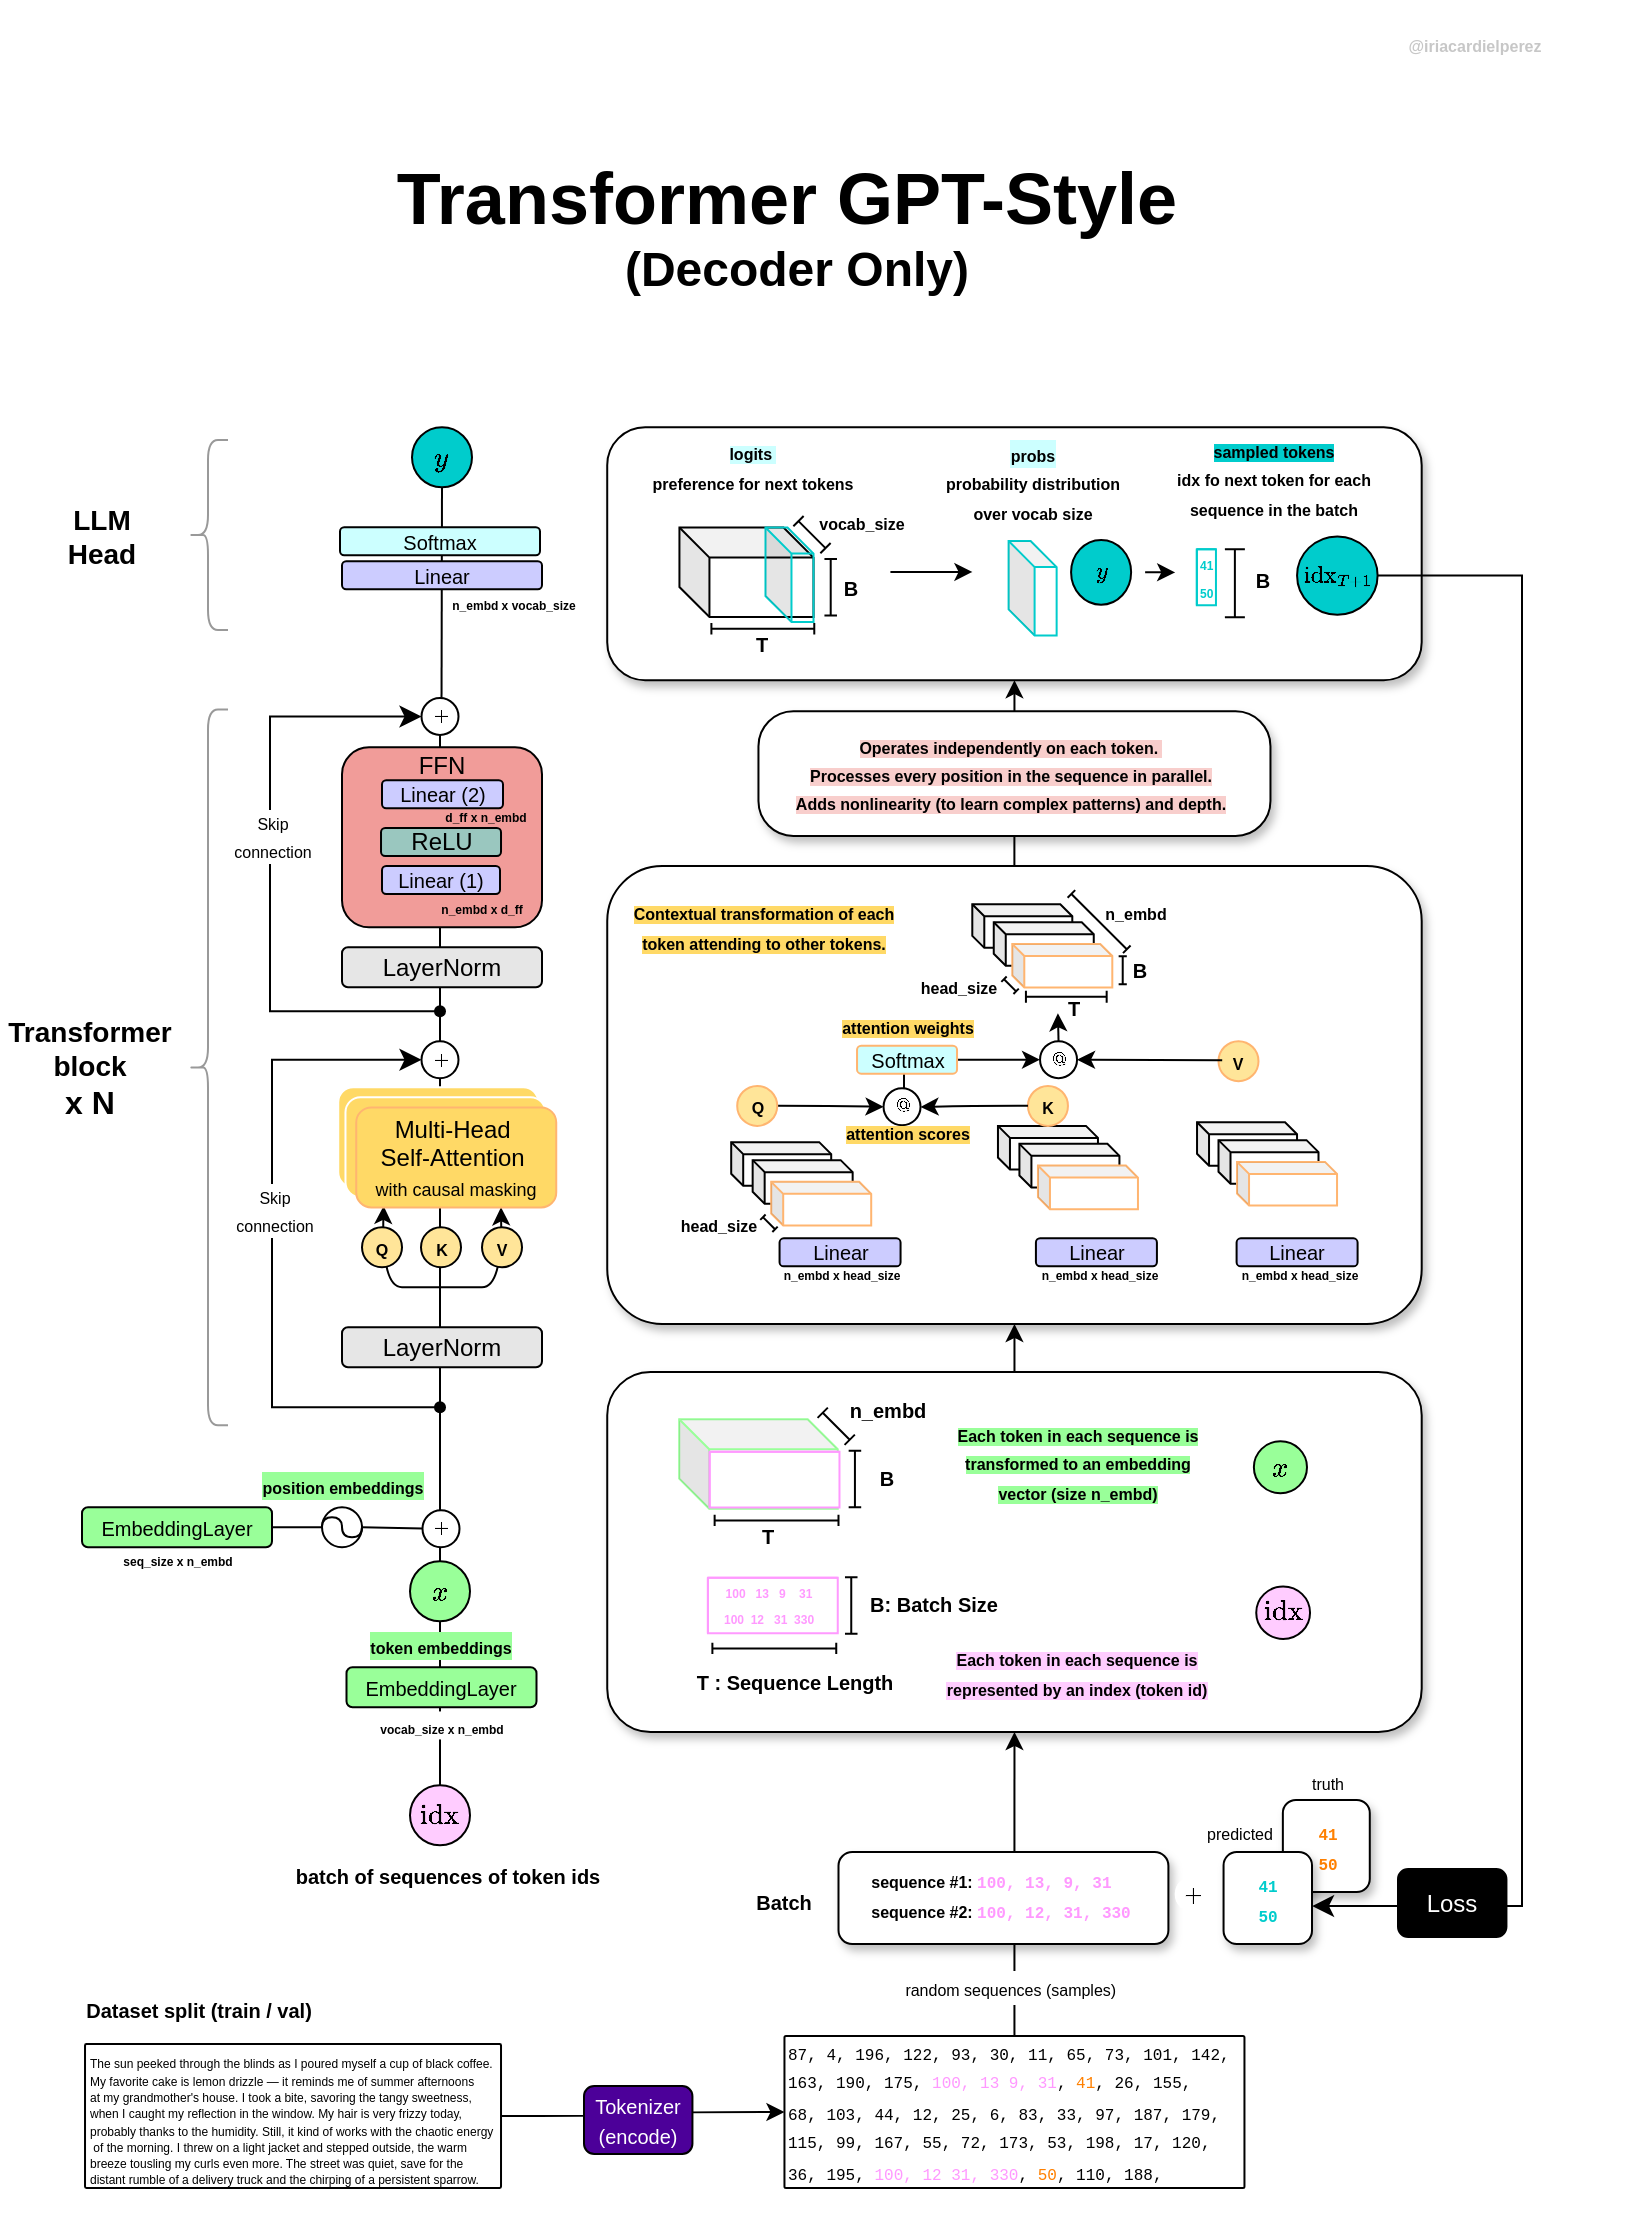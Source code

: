 <mxfile>
    <diagram name="Page-1" id="9CptkLMM0ztSRVp6YB5i">
        <mxGraphModel dx="840" dy="709" grid="0" gridSize="10" guides="1" tooltips="1" connect="1" arrows="1" fold="1" page="1" pageScale="1" pageWidth="827" pageHeight="1169" background="#FFFFFF" math="1" shadow="0">
            <root>
                <mxCell id="0"/>
                <mxCell id="1" parent="0"/>
                <mxCell id="IWCZdA42NEQNfxDkU8em-63" value="$$y$$" style="ellipse;whiteSpace=wrap;html=1;fillColor=#00CCCC;" parent="1" vertex="1">
                    <mxGeometry x="221" y="222.63" width="30" height="30" as="geometry"/>
                </mxCell>
                <mxCell id="IWCZdA42NEQNfxDkU8em-66" value="" style="ellipse;whiteSpace=wrap;html=1;" parent="1" vertex="1">
                    <mxGeometry x="176.01" y="762.63" width="19.99" height="20" as="geometry"/>
                </mxCell>
                <mxCell id="IWCZdA42NEQNfxDkU8em-67" value="" style="endArrow=none;html=1;rounded=0;curved=1;edgeStyle=orthogonalEdgeStyle;entryX=1;entryY=0.5;entryDx=0;entryDy=0;" parent="1" target="IWCZdA42NEQNfxDkU8em-66" edge="1">
                    <mxGeometry width="50" height="50" relative="1" as="geometry">
                        <mxPoint x="176" y="772.63" as="sourcePoint"/>
                        <mxPoint x="196.0" y="777.62" as="targetPoint"/>
                        <Array as="points">
                            <mxPoint x="176" y="767.63"/>
                            <mxPoint x="186" y="767.63"/>
                            <mxPoint x="186" y="777.63"/>
                            <mxPoint x="196" y="777.63"/>
                        </Array>
                    </mxGeometry>
                </mxCell>
                <mxCell id="IWCZdA42NEQNfxDkU8em-68" value="" style="curved=1;endArrow=classic;html=1;rounded=0;entryX=0.218;entryY=0.978;entryDx=0;entryDy=0;entryPerimeter=0;" parent="1" edge="1">
                    <mxGeometry width="50" height="50" relative="1" as="geometry">
                        <mxPoint x="236" y="652.63" as="sourcePoint"/>
                        <mxPoint x="206.8" y="611.97" as="targetPoint"/>
                        <Array as="points">
                            <mxPoint x="226" y="652.63"/>
                            <mxPoint x="206" y="652.63"/>
                        </Array>
                    </mxGeometry>
                </mxCell>
                <mxCell id="IWCZdA42NEQNfxDkU8em-69" value="" style="endArrow=none;html=1;rounded=0;curved=1;exitDx=0;exitDy=0;entryX=0.5;entryY=0;entryDx=0;entryDy=0;" parent="1" source="43" target="IWCZdA42NEQNfxDkU8em-164" edge="1">
                    <mxGeometry width="50" height="50" relative="1" as="geometry">
                        <mxPoint x="234.8" y="392.63" as="sourcePoint"/>
                        <mxPoint x="234.8" y="752.63" as="targetPoint"/>
                    </mxGeometry>
                </mxCell>
                <mxCell id="IWCZdA42NEQNfxDkU8em-70" value="" style="curved=1;endArrow=classic;html=1;rounded=0;entryX=0.805;entryY=1.001;entryDx=0;entryDy=0;entryPerimeter=0;" parent="1" edge="1">
                    <mxGeometry width="50" height="50" relative="1" as="geometry">
                        <mxPoint x="236" y="652.63" as="sourcePoint"/>
                        <mxPoint x="265.5" y="612.66" as="targetPoint"/>
                        <Array as="points">
                            <mxPoint x="246" y="652.63"/>
                            <mxPoint x="266" y="652.63"/>
                        </Array>
                    </mxGeometry>
                </mxCell>
                <mxCell id="IWCZdA42NEQNfxDkU8em-71" value="" style="endArrow=classic;html=1;rounded=0;curved=1;entryX=0.496;entryY=1.001;entryDx=0;entryDy=0;entryPerimeter=0;exitX=0.453;exitY=-0.02;exitDx=0;exitDy=0;exitPerimeter=0;" parent="1" target="IWCZdA42NEQNfxDkU8em-78" edge="1">
                    <mxGeometry width="50" height="50" relative="1" as="geometry">
                        <mxPoint x="233.68" y="612.23" as="sourcePoint"/>
                        <mxPoint x="235.42" y="603.17" as="targetPoint"/>
                    </mxGeometry>
                </mxCell>
                <mxCell id="IWCZdA42NEQNfxDkU8em-72" value="&lt;font style=&quot;font-size: 8px;&quot;&gt;&lt;b style=&quot;&quot;&gt;Q&lt;/b&gt;&lt;/font&gt;" style="ellipse;whiteSpace=wrap;html=1;fillColor=#FFE599;align=center;" parent="1" vertex="1">
                    <mxGeometry x="196" y="622.63" width="20" height="20" as="geometry"/>
                </mxCell>
                <mxCell id="IWCZdA42NEQNfxDkU8em-73" value="&lt;font style=&quot;font-size: 8px;&quot;&gt;&lt;b style=&quot;&quot;&gt;K&lt;/b&gt;&lt;/font&gt;" style="ellipse;whiteSpace=wrap;html=1;fillColor=#FFE599;align=center;" parent="1" vertex="1">
                    <mxGeometry x="225.5" y="622.63" width="20" height="20" as="geometry"/>
                </mxCell>
                <mxCell id="IWCZdA42NEQNfxDkU8em-74" value="&lt;font style=&quot;font-size: 8px;&quot;&gt;&lt;b style=&quot;&quot;&gt;V&lt;/b&gt;&lt;/font&gt;" style="ellipse;whiteSpace=wrap;html=1;fillColor=#FFE599;align=center;" parent="1" vertex="1">
                    <mxGeometry x="256" y="622.63" width="20" height="20" as="geometry"/>
                </mxCell>
                <mxCell id="IWCZdA42NEQNfxDkU8em-75" value="" style="endArrow=none;html=1;rounded=0;curved=1;" parent="1" source="IWCZdA42NEQNfxDkU8em-76" edge="1">
                    <mxGeometry width="50" height="50" relative="1" as="geometry">
                        <mxPoint x="236" y="772.63" as="sourcePoint"/>
                        <mxPoint x="196" y="772.63" as="targetPoint"/>
                    </mxGeometry>
                </mxCell>
                <mxCell id="IWCZdA42NEQNfxDkU8em-78" value="Multi-Head&amp;nbsp;&lt;div&gt;Self-Attention&amp;nbsp;&lt;div&gt;&lt;font style=&quot;font-size: 9px;&quot;&gt;with causal masking&lt;/font&gt;&lt;/div&gt;&lt;/div&gt;" style="rounded=1;whiteSpace=wrap;html=1;fillColor=#FFD966;strokeColor=#FFFFFF;" parent="1" vertex="1">
                    <mxGeometry x="184.12" y="552.63" width="100" height="50" as="geometry"/>
                </mxCell>
                <mxCell id="IWCZdA42NEQNfxDkU8em-79" value="" style="shape=waypoint;sketch=0;fillStyle=solid;size=6;pointerEvents=1;points=[];fillColor=none;resizable=0;rotatable=0;perimeter=centerPerimeter;snapToPoint=1;" parent="1" vertex="1">
                    <mxGeometry x="225" y="702.63" width="20" height="20" as="geometry"/>
                </mxCell>
                <mxCell id="IWCZdA42NEQNfxDkU8em-80" value="" style="edgeStyle=elbowEdgeStyle;elbow=vertical;endArrow=classic;html=1;curved=0;rounded=0;endSize=8;startSize=8;entryX=0;entryY=0.5;entryDx=0;entryDy=0;" parent="1" source="IWCZdA42NEQNfxDkU8em-79" target="43" edge="1">
                    <mxGeometry width="50" height="50" relative="1" as="geometry">
                        <mxPoint x="226.25" y="710.1" as="sourcePoint"/>
                        <mxPoint x="217.0" y="536.36" as="targetPoint"/>
                        <Array as="points">
                            <mxPoint x="151" y="626"/>
                        </Array>
                    </mxGeometry>
                </mxCell>
                <mxCell id="IWCZdA42NEQNfxDkU8em-544" value="&lt;font style=&quot;font-size: 8px;&quot;&gt;Skip&lt;/font&gt;&lt;div&gt;&lt;font style=&quot;font-size: 8px;&quot;&gt;connection&lt;/font&gt;&lt;/div&gt;" style="edgeLabel;html=1;align=center;verticalAlign=middle;resizable=0;points=[];" parent="IWCZdA42NEQNfxDkU8em-80" vertex="1" connectable="0">
                    <mxGeometry x="0.101" y="-1" relative="1" as="geometry">
                        <mxPoint as="offset"/>
                    </mxGeometry>
                </mxCell>
                <mxCell id="IWCZdA42NEQNfxDkU8em-82" value="" style="shape=waypoint;sketch=0;fillStyle=solid;size=6;pointerEvents=1;points=[];fillColor=none;resizable=0;rotatable=0;perimeter=centerPerimeter;snapToPoint=1;" parent="1" vertex="1">
                    <mxGeometry x="225" y="504.63" width="20" height="20" as="geometry"/>
                </mxCell>
                <mxCell id="IWCZdA42NEQNfxDkU8em-81" value="" style="endArrow=none;html=1;rounded=0;curved=1;exitX=0.5;exitY=1;exitDx=0;exitDy=0;entryDx=0;entryDy=0;" parent="1" source="45" target="IWCZdA42NEQNfxDkU8em-82" edge="1">
                    <mxGeometry width="50" height="50" relative="1" as="geometry">
                        <mxPoint x="235.75" y="371.72" as="sourcePoint"/>
                        <mxPoint x="234.8" y="752.63" as="targetPoint"/>
                    </mxGeometry>
                </mxCell>
                <mxCell id="IWCZdA42NEQNfxDkU8em-83" value="" style="edgeStyle=elbowEdgeStyle;elbow=horizontal;endArrow=classic;html=1;curved=0;rounded=0;endSize=8;startSize=8;entryX=0;entryY=0.5;entryDx=0;entryDy=0;" parent="1" source="IWCZdA42NEQNfxDkU8em-82" target="45" edge="1">
                    <mxGeometry width="50" height="50" relative="1" as="geometry">
                        <mxPoint x="245" y="702.63" as="sourcePoint"/>
                        <mxPoint x="215.75" y="368.67" as="targetPoint"/>
                        <Array as="points">
                            <mxPoint x="150" y="441"/>
                        </Array>
                    </mxGeometry>
                </mxCell>
                <mxCell id="IWCZdA42NEQNfxDkU8em-542" value="&lt;font style=&quot;font-size: 8px;&quot;&gt;Skip&lt;/font&gt;&lt;div&gt;&lt;font style=&quot;font-size: 8px;&quot;&gt;connection&lt;/font&gt;&lt;/div&gt;" style="edgeLabel;html=1;align=center;verticalAlign=middle;resizable=0;points=[];" parent="IWCZdA42NEQNfxDkU8em-83" vertex="1" connectable="0">
                    <mxGeometry x="0.133" relative="1" as="geometry">
                        <mxPoint x="1" y="2" as="offset"/>
                    </mxGeometry>
                </mxCell>
                <mxCell id="IWCZdA42NEQNfxDkU8em-85" value="FFN&lt;div&gt;&lt;br&gt;&lt;div&gt;&lt;br&gt;&lt;/div&gt;&lt;div&gt;&lt;br&gt;&lt;/div&gt;&lt;div&gt;&lt;br&gt;&lt;/div&gt;&lt;div&gt;&lt;br&gt;&lt;/div&gt;&lt;/div&gt;" style="rounded=1;whiteSpace=wrap;html=1;fillColor=#F19C99;" parent="1" vertex="1">
                    <mxGeometry x="186" y="382.63" width="100" height="90" as="geometry"/>
                </mxCell>
                <mxCell id="IWCZdA42NEQNfxDkU8em-86" value="LayerNorm" style="rounded=1;whiteSpace=wrap;html=1;fillColor=#E6E6E6;" parent="1" vertex="1">
                    <mxGeometry x="186" y="482.63" width="100" height="20" as="geometry"/>
                </mxCell>
                <mxCell id="IWCZdA42NEQNfxDkU8em-93" value="LayerNorm" style="rounded=1;whiteSpace=wrap;html=1;fillColor=#E6E6E6;" parent="1" vertex="1">
                    <mxGeometry x="186" y="672.63" width="100" height="20" as="geometry"/>
                </mxCell>
                <mxCell id="IWCZdA42NEQNfxDkU8em-103" value="ReLU" style="rounded=1;whiteSpace=wrap;html=1;fillColor=#9AC7BF;" parent="1" vertex="1">
                    <mxGeometry x="205.51" y="423" width="60" height="14" as="geometry"/>
                </mxCell>
                <mxCell id="IWCZdA42NEQNfxDkU8em-106" value="&lt;font style=&quot;font-size: 10px;&quot;&gt;Linear (2)&lt;/font&gt;" style="rounded=1;whiteSpace=wrap;html=1;fillColor=#CCCCFF;" parent="1" vertex="1">
                    <mxGeometry x="206" y="399.09" width="60.5" height="14" as="geometry"/>
                </mxCell>
                <mxCell id="IWCZdA42NEQNfxDkU8em-107" value="&lt;font style=&quot;font-size: 10px;&quot;&gt;Linear (1)&lt;/font&gt;" style="rounded=1;whiteSpace=wrap;html=1;fillColor=#CCCCFF;" parent="1" vertex="1">
                    <mxGeometry x="206" y="442" width="59" height="14" as="geometry"/>
                </mxCell>
                <mxCell id="IWCZdA42NEQNfxDkU8em-109" value="&lt;font style=&quot;font-size: 10px;&quot;&gt;EmbeddingLayer&lt;/font&gt;" style="rounded=1;whiteSpace=wrap;html=1;fillColor=#99FF99;" parent="1" vertex="1">
                    <mxGeometry x="188.25" y="842.63" width="95" height="20" as="geometry"/>
                </mxCell>
                <mxCell id="IWCZdA42NEQNfxDkU8em-110" value="&lt;font style=&quot;font-size: 10px;&quot;&gt;EmbeddingLayer&lt;/font&gt;" style="rounded=1;whiteSpace=wrap;html=1;fillColor=#99FF99;" parent="1" vertex="1">
                    <mxGeometry x="56" y="762.63" width="95" height="20" as="geometry"/>
                </mxCell>
                <mxCell id="IWCZdA42NEQNfxDkU8em-111" value="" style="endArrow=none;html=1;rounded=0;curved=1;entryX=1;entryY=0.5;entryDx=0;entryDy=0;exitX=0;exitY=0.5;exitDx=0;exitDy=0;" parent="1" source="IWCZdA42NEQNfxDkU8em-66" target="IWCZdA42NEQNfxDkU8em-110" edge="1">
                    <mxGeometry width="50" height="50" relative="1" as="geometry">
                        <mxPoint x="246" y="782.63" as="sourcePoint"/>
                        <mxPoint x="206" y="782.63" as="targetPoint"/>
                    </mxGeometry>
                </mxCell>
                <mxCell id="IWCZdA42NEQNfxDkU8em-113" value="$$x$$" style="ellipse;whiteSpace=wrap;html=1;fillColor=#99FF99;" parent="1" vertex="1">
                    <mxGeometry x="220" y="789.63" width="30" height="30" as="geometry"/>
                </mxCell>
                <mxCell id="IWCZdA42NEQNfxDkU8em-114" value="" style="endArrow=none;html=1;rounded=0;curved=1;" parent="1" target="IWCZdA42NEQNfxDkU8em-76" edge="1">
                    <mxGeometry width="50" height="50" relative="1" as="geometry">
                        <mxPoint x="236" y="772.63" as="sourcePoint"/>
                        <mxPoint x="196" y="772.63" as="targetPoint"/>
                    </mxGeometry>
                </mxCell>
                <mxCell id="IWCZdA42NEQNfxDkU8em-76" value="&lt;font style=&quot;font-size: 8px;&quot;&gt;$$+$$&lt;/font&gt;" style="ellipse;whiteSpace=wrap;html=1;align=center;" parent="1" vertex="1">
                    <mxGeometry x="226.25" y="764.13" width="18.5" height="18.5" as="geometry"/>
                </mxCell>
                <mxCell id="IWCZdA42NEQNfxDkU8em-128" value="&lt;font style=&quot;font-size: 14px;&quot;&gt;&lt;font style=&quot;&quot;&gt;&lt;b style=&quot;&quot;&gt;Transformer b&lt;/b&gt;&lt;/font&gt;&lt;b style=&quot;background-color: transparent; color: light-dark(rgb(0, 0, 0), rgb(255, 255, 255));&quot;&gt;lock&lt;/b&gt;&lt;/font&gt;&lt;div&gt;&lt;div&gt;&lt;font size=&quot;3&quot; style=&quot;&quot;&gt;&lt;b style=&quot;&quot;&gt;x N&lt;/b&gt;&lt;/font&gt;&lt;/div&gt;&lt;/div&gt;" style="text;html=1;align=center;verticalAlign=middle;whiteSpace=wrap;rounded=0;rotation=0;" parent="1" vertex="1">
                    <mxGeometry x="15" y="527.63" width="90" height="30" as="geometry"/>
                </mxCell>
                <mxCell id="IWCZdA42NEQNfxDkU8em-131" value="&lt;div&gt;&lt;font style=&quot;font-size: 14px;&quot;&gt;&lt;b style=&quot;&quot;&gt;LLM Head&lt;/b&gt;&lt;/font&gt;&lt;/div&gt;" style="text;html=1;align=center;verticalAlign=middle;whiteSpace=wrap;rounded=0;" parent="1" vertex="1">
                    <mxGeometry x="36" y="261.5" width="60" height="30" as="geometry"/>
                </mxCell>
                <mxCell id="IWCZdA42NEQNfxDkU8em-132" value="&lt;span style=&quot;background-color: rgb(153, 255, 153);&quot;&gt;&lt;b style=&quot;&quot;&gt;&lt;font style=&quot;font-size: 8px;&quot;&gt;token embeddings&lt;/font&gt;&lt;/b&gt;&lt;/span&gt;" style="text;html=1;align=center;verticalAlign=middle;whiteSpace=wrap;rounded=0;fillColor=#FFFFFF;" parent="1" vertex="1">
                    <mxGeometry x="188.13" y="827.72" width="94.75" height="7.91" as="geometry"/>
                </mxCell>
                <mxCell id="IWCZdA42NEQNfxDkU8em-164" value="$$\text{idx}$$" style="ellipse;whiteSpace=wrap;html=1;fillColor=#FFCCFF;" parent="1" vertex="1">
                    <mxGeometry x="220" y="901.63" width="30" height="30" as="geometry"/>
                </mxCell>
                <mxCell id="IWCZdA42NEQNfxDkU8em-165" value="&lt;span style=&quot;font-size: 10px;&quot;&gt;&lt;b&gt;batch of sequences of token ids&lt;/b&gt;&lt;/span&gt;" style="text;html=1;align=center;verticalAlign=middle;whiteSpace=wrap;rounded=0;" parent="1" vertex="1">
                    <mxGeometry x="158.62" y="931.63" width="160" height="30" as="geometry"/>
                </mxCell>
                <mxCell id="IWCZdA42NEQNfxDkU8em-178" value="&lt;b style=&quot;&quot;&gt;&lt;font style=&quot;font-size: 6px;&quot;&gt;vocab_size x n_embd&lt;/font&gt;&lt;/b&gt;" style="text;html=1;align=center;verticalAlign=middle;whiteSpace=wrap;rounded=0;fillColor=#FFFFFF;" parent="1" vertex="1">
                    <mxGeometry x="173" y="864.72" width="126" height="14" as="geometry"/>
                </mxCell>
                <mxCell id="IWCZdA42NEQNfxDkU8em-179" value="&lt;b style=&quot;&quot;&gt;&lt;font style=&quot;font-size: 6px;&quot;&gt;seq_size x n_embd&lt;/font&gt;&lt;/b&gt;" style="text;html=1;align=center;verticalAlign=middle;whiteSpace=wrap;rounded=0;" parent="1" vertex="1">
                    <mxGeometry x="40.5" y="780.75" width="126" height="15" as="geometry"/>
                </mxCell>
                <mxCell id="IWCZdA42NEQNfxDkU8em-257" value="" style="edgeStyle=orthogonalEdgeStyle;curved=1;rounded=0;orthogonalLoop=1;jettySize=auto;html=1;entryX=0.47;entryY=1.071;entryDx=0;entryDy=0;entryPerimeter=0;" parent="1" edge="1">
                    <mxGeometry relative="1" as="geometry">
                        <mxPoint x="516.31" y="400.28" as="sourcePoint"/>
                    </mxGeometry>
                </mxCell>
                <mxCell id="IWCZdA42NEQNfxDkU8em-348" value="&lt;b style=&quot;&quot;&gt;&lt;font style=&quot;font-size: 6px;&quot;&gt;n_embd x vocab_size&lt;/font&gt;&lt;/b&gt;" style="text;html=1;align=center;verticalAlign=middle;whiteSpace=wrap;rounded=0;" parent="1" vertex="1">
                    <mxGeometry x="237" y="302.63" width="70" height="15" as="geometry"/>
                </mxCell>
                <mxCell id="IWCZdA42NEQNfxDkU8em-349" value="Multi-Head&amp;nbsp;&lt;div&gt;Self-Attention&amp;nbsp;&lt;div&gt;&lt;font style=&quot;font-size: 9px;&quot;&gt;with causal masking&lt;/font&gt;&lt;/div&gt;&lt;/div&gt;" style="rounded=1;whiteSpace=wrap;html=1;fillColor=#FFD966;strokeColor=#FFFFFF;" parent="1" vertex="1">
                    <mxGeometry x="187.74" y="557.63" width="100" height="50" as="geometry"/>
                </mxCell>
                <mxCell id="IWCZdA42NEQNfxDkU8em-352" value="" style="endArrow=none;html=1;rounded=0;curved=1;exitX=0.5;exitY=1;exitDx=0;exitDy=0;entryDx=0;entryDy=0;" parent="1" source="IWCZdA42NEQNfxDkU8em-63" edge="1">
                    <mxGeometry width="50" height="50" relative="1" as="geometry">
                        <mxPoint x="236" y="252.72" as="sourcePoint"/>
                        <mxPoint x="235.763" y="359.52" as="targetPoint"/>
                    </mxGeometry>
                </mxCell>
                <mxCell id="IWCZdA42NEQNfxDkU8em-353" value="&lt;font style=&quot;font-size: 10px;&quot;&gt;Softmax&lt;/font&gt;" style="rounded=1;whiteSpace=wrap;html=1;fillColor=#CCFFFF;" parent="1" vertex="1">
                    <mxGeometry x="185" y="272.63" width="100" height="14" as="geometry"/>
                </mxCell>
                <mxCell id="IWCZdA42NEQNfxDkU8em-354" value="&lt;font style=&quot;font-size: 10px;&quot;&gt;Linear&lt;/font&gt;" style="rounded=1;whiteSpace=wrap;html=1;fillColor=#CCCCFF;" parent="1" vertex="1">
                    <mxGeometry x="186" y="289.63" width="100" height="14" as="geometry"/>
                </mxCell>
                <mxCell id="IWCZdA42NEQNfxDkU8em-380" value="Multi-Head&amp;nbsp;&lt;div&gt;Self-Attention&amp;nbsp;&lt;div&gt;&lt;font style=&quot;font-size: 9px;&quot;&gt;with causal masking&lt;/font&gt;&lt;/div&gt;&lt;/div&gt;" style="rounded=1;whiteSpace=wrap;html=1;fillColor=#FFD966;strokeColor=#FFB570;" parent="1" vertex="1">
                    <mxGeometry x="193.12" y="562.72" width="100" height="50" as="geometry"/>
                </mxCell>
                <mxCell id="IWCZdA42NEQNfxDkU8em-384" value="&lt;span style=&quot;background-color: rgb(153, 255, 153);&quot;&gt;&lt;b style=&quot;&quot;&gt;&lt;font style=&quot;font-size: 8px;&quot;&gt;position embeddings&lt;/font&gt;&lt;/b&gt;&lt;/span&gt;" style="text;html=1;align=center;verticalAlign=middle;whiteSpace=wrap;rounded=0;fillColor=#FFFFFF;" parent="1" vertex="1">
                    <mxGeometry x="138.63" y="747.72" width="94.75" height="7.91" as="geometry"/>
                </mxCell>
                <mxCell id="IWCZdA42NEQNfxDkU8em-386" value="" style="shape=curlyBracket;whiteSpace=wrap;html=1;rounded=1;labelPosition=left;verticalLabelPosition=middle;align=right;verticalAlign=middle;strokeColor=#999999;" parent="1" vertex="1">
                    <mxGeometry x="109" y="363.76" width="20" height="357.92" as="geometry"/>
                </mxCell>
                <mxCell id="IWCZdA42NEQNfxDkU8em-387" value="" style="shape=curlyBracket;whiteSpace=wrap;html=1;rounded=1;labelPosition=left;verticalLabelPosition=middle;align=right;verticalAlign=middle;strokeColor=#999999;" parent="1" vertex="1">
                    <mxGeometry x="109" y="229" width="20" height="95" as="geometry"/>
                </mxCell>
                <mxCell id="IWCZdA42NEQNfxDkU8em-393" value="&lt;b style=&quot;&quot;&gt;&lt;font style=&quot;font-size: 36px;&quot;&gt;Transformer GPT-Style&amp;nbsp;&lt;/font&gt;&lt;/b&gt;&lt;div&gt;&lt;b style=&quot;&quot;&gt;&lt;font style=&quot;font-size: 24px;&quot;&gt;(Decoder Only)&lt;/font&gt;&lt;/b&gt;&lt;/div&gt;" style="text;html=1;align=center;verticalAlign=middle;whiteSpace=wrap;rounded=0;rotation=0;" parent="1" vertex="1">
                    <mxGeometry x="78" y="71" width="671.38" height="101" as="geometry"/>
                </mxCell>
                <mxCell id="IWCZdA42NEQNfxDkU8em-529" value="" style="edgeStyle=orthogonalEdgeStyle;curved=1;rounded=0;orthogonalLoop=1;jettySize=auto;html=1;" parent="1" source="IWCZdA42NEQNfxDkU8em-397" edge="1">
                    <mxGeometry relative="1" as="geometry">
                        <mxPoint x="522.167" y="415.0" as="targetPoint"/>
                    </mxGeometry>
                </mxCell>
                <mxCell id="IWCZdA42NEQNfxDkU8em-397" value="" style="rounded=1;whiteSpace=wrap;html=1;shadow=1;arcSize=12;" parent="1" vertex="1">
                    <mxGeometry x="318.62" y="442" width="407.23" height="229" as="geometry"/>
                </mxCell>
                <mxCell id="IWCZdA42NEQNfxDkU8em-398" value="" style="shape=cube;whiteSpace=wrap;html=1;boundedLbl=1;backgroundOutline=1;darkOpacity=0.05;darkOpacity2=0.1;size=6;direction=east;rotation=0;" parent="1" vertex="1">
                    <mxGeometry x="513.98" y="571.94" width="50" height="21.81" as="geometry"/>
                </mxCell>
                <mxCell id="IWCZdA42NEQNfxDkU8em-399" value="" style="shape=cube;whiteSpace=wrap;html=1;boundedLbl=1;backgroundOutline=1;darkOpacity=0.05;darkOpacity2=0.1;size=6;direction=east;rotation=0;" parent="1" vertex="1">
                    <mxGeometry x="524.71" y="580.93" width="50" height="21.81" as="geometry"/>
                </mxCell>
                <mxCell id="IWCZdA42NEQNfxDkU8em-400" value="" style="shape=cube;whiteSpace=wrap;html=1;boundedLbl=1;backgroundOutline=1;darkOpacity=0.05;darkOpacity2=0.1;size=6;direction=east;rotation=0;strokeColor=#FFB570;" parent="1" vertex="1">
                    <mxGeometry x="533.98" y="591.79" width="50" height="21.81" as="geometry"/>
                </mxCell>
                <mxCell id="IWCZdA42NEQNfxDkU8em-401" value="" style="shape=cube;whiteSpace=wrap;html=1;boundedLbl=1;backgroundOutline=1;darkOpacity=0.05;darkOpacity2=0.1;size=6;direction=east;rotation=0;" parent="1" vertex="1">
                    <mxGeometry x="613.52" y="570.09" width="50" height="21.81" as="geometry"/>
                </mxCell>
                <mxCell id="IWCZdA42NEQNfxDkU8em-402" value="" style="shape=cube;whiteSpace=wrap;html=1;boundedLbl=1;backgroundOutline=1;darkOpacity=0.05;darkOpacity2=0.1;size=6;direction=east;rotation=0;" parent="1" vertex="1">
                    <mxGeometry x="624.25" y="579.08" width="50" height="21.81" as="geometry"/>
                </mxCell>
                <mxCell id="IWCZdA42NEQNfxDkU8em-403" value="" style="shape=cube;whiteSpace=wrap;html=1;boundedLbl=1;backgroundOutline=1;darkOpacity=0.05;darkOpacity2=0.1;size=6;direction=east;rotation=0;strokeColor=#FFB570;" parent="1" vertex="1">
                    <mxGeometry x="633.52" y="589.94" width="50" height="21.81" as="geometry"/>
                </mxCell>
                <mxCell id="IWCZdA42NEQNfxDkU8em-404" value="&lt;font style=&quot;font-size: 8px;&quot;&gt;&lt;b style=&quot;&quot;&gt;V&lt;/b&gt;&lt;/font&gt;" style="ellipse;whiteSpace=wrap;html=1;fillColor=#FFE599;align=center;strokeColor=#FFB570;" parent="1" vertex="1">
                    <mxGeometry x="624.25" y="529.57" width="20" height="20" as="geometry"/>
                </mxCell>
                <mxCell id="IWCZdA42NEQNfxDkU8em-405" value="&lt;font style=&quot;font-size: 8px;&quot;&gt;$$@$$&lt;/font&gt;" style="ellipse;whiteSpace=wrap;html=1;align=center;" parent="1" vertex="1">
                    <mxGeometry x="535.02" y="529.57" width="18.5" height="18.5" as="geometry"/>
                </mxCell>
                <mxCell id="IWCZdA42NEQNfxDkU8em-406" style="edgeStyle=orthogonalEdgeStyle;curved=1;rounded=0;orthogonalLoop=1;jettySize=auto;html=1;entryX=0;entryY=0.5;entryDx=0;entryDy=0;exitX=1;exitY=0.5;exitDx=0;exitDy=0;" parent="1" source="IWCZdA42NEQNfxDkU8em-425" target="IWCZdA42NEQNfxDkU8em-405" edge="1">
                    <mxGeometry relative="1" as="geometry">
                        <mxPoint x="413.52" y="570.68" as="sourcePoint"/>
                        <mxPoint x="466.52" y="570.68" as="targetPoint"/>
                    </mxGeometry>
                </mxCell>
                <mxCell id="IWCZdA42NEQNfxDkU8em-407" value="" style="edgeStyle=orthogonalEdgeStyle;curved=1;rounded=0;orthogonalLoop=1;jettySize=auto;html=1;exitX=0.5;exitY=0;exitDx=0;exitDy=0;" parent="1" source="IWCZdA42NEQNfxDkU8em-405" edge="1">
                    <mxGeometry relative="1" as="geometry">
                        <mxPoint x="543.95" y="515.63" as="targetPoint"/>
                        <mxPoint x="644.52" y="552.68" as="sourcePoint"/>
                    </mxGeometry>
                </mxCell>
                <mxCell id="IWCZdA42NEQNfxDkU8em-408" value="" style="shape=crossbar;whiteSpace=wrap;html=1;rounded=1;direction=south;" parent="1" vertex="1">
                    <mxGeometry x="574.32" y="487.14" width="4.08" height="14" as="geometry"/>
                </mxCell>
                <mxCell id="IWCZdA42NEQNfxDkU8em-409" value="" style="shape=crossbar;whiteSpace=wrap;html=1;rounded=1;direction=south;rotation=-45;" parent="1" vertex="1">
                    <mxGeometry x="518.15" y="497.36" width="3.77" height="8.56" as="geometry"/>
                </mxCell>
                <mxCell id="IWCZdA42NEQNfxDkU8em-410" value="&lt;span style=&quot;font-size: 10px;&quot;&gt;&lt;b&gt;B&lt;/b&gt;&lt;/span&gt;" style="text;html=1;align=center;verticalAlign=middle;whiteSpace=wrap;rounded=0;" parent="1" vertex="1">
                    <mxGeometry x="574.89" y="479.14" width="19.54" height="30" as="geometry"/>
                </mxCell>
                <mxCell id="IWCZdA42NEQNfxDkU8em-411" value="&lt;b style=&quot;&quot;&gt;&lt;font style=&quot;font-size: 8px;&quot;&gt;head_size&lt;/font&gt;&lt;/b&gt;" style="text;html=1;align=center;verticalAlign=middle;whiteSpace=wrap;rounded=0;" parent="1" vertex="1">
                    <mxGeometry x="475.27" y="494.14" width="39.11" height="15" as="geometry"/>
                </mxCell>
                <mxCell id="IWCZdA42NEQNfxDkU8em-412" value="" style="shape=crossbar;whiteSpace=wrap;html=1;rounded=1;direction=south;rotation=-90;" parent="1" vertex="1">
                    <mxGeometry x="545.15" y="487.14" width="6" height="40.37" as="geometry"/>
                </mxCell>
                <mxCell id="IWCZdA42NEQNfxDkU8em-413" value="&lt;span style=&quot;font-size: 10px;&quot;&gt;&lt;b&gt;T&lt;/b&gt;&lt;/span&gt;" style="text;html=1;align=center;verticalAlign=middle;whiteSpace=wrap;rounded=0;" parent="1" vertex="1">
                    <mxGeometry x="526.65" y="502.92" width="50" height="20" as="geometry"/>
                </mxCell>
                <mxCell id="IWCZdA42NEQNfxDkU8em-414" value="" style="shape=cube;whiteSpace=wrap;html=1;boundedLbl=1;backgroundOutline=1;darkOpacity=0.05;darkOpacity2=0.1;size=6;direction=east;rotation=0;" parent="1" vertex="1">
                    <mxGeometry x="501.15" y="461.11" width="50" height="21.81" as="geometry"/>
                </mxCell>
                <mxCell id="IWCZdA42NEQNfxDkU8em-415" value="" style="shape=crossbar;whiteSpace=wrap;html=1;rounded=1;direction=south;rotation=-45;" parent="1" vertex="1">
                    <mxGeometry x="561.88" y="450.23" width="5.34" height="39.16" as="geometry"/>
                </mxCell>
                <mxCell id="IWCZdA42NEQNfxDkU8em-416" value="&lt;b style=&quot;&quot;&gt;&lt;font style=&quot;font-size: 8px;&quot;&gt;n_embd&lt;/font&gt;&lt;/b&gt;" style="text;html=1;align=center;verticalAlign=middle;whiteSpace=wrap;rounded=0;" parent="1" vertex="1">
                    <mxGeometry x="542.5" y="457.23" width="80" height="15" as="geometry"/>
                </mxCell>
                <mxCell id="IWCZdA42NEQNfxDkU8em-417" value="" style="shape=cube;whiteSpace=wrap;html=1;boundedLbl=1;backgroundOutline=1;darkOpacity=0.05;darkOpacity2=0.1;size=6;direction=east;rotation=0;" parent="1" vertex="1">
                    <mxGeometry x="511.88" y="470.1" width="50" height="21.81" as="geometry"/>
                </mxCell>
                <mxCell id="IWCZdA42NEQNfxDkU8em-418" value="" style="shape=cube;whiteSpace=wrap;html=1;boundedLbl=1;backgroundOutline=1;darkOpacity=0.05;darkOpacity2=0.1;size=6;direction=east;rotation=0;strokeColor=#FFB570;" parent="1" vertex="1">
                    <mxGeometry x="521.15" y="480.96" width="50" height="21.81" as="geometry"/>
                </mxCell>
                <mxCell id="IWCZdA42NEQNfxDkU8em-419" style="edgeStyle=orthogonalEdgeStyle;curved=1;rounded=0;orthogonalLoop=1;jettySize=auto;html=1;entryX=0;entryY=0.5;entryDx=0;entryDy=0;" parent="1" source="IWCZdA42NEQNfxDkU8em-420" target="IWCZdA42NEQNfxDkU8em-424" edge="1">
                    <mxGeometry relative="1" as="geometry"/>
                </mxCell>
                <mxCell id="IWCZdA42NEQNfxDkU8em-420" value="&lt;font style=&quot;font-size: 8px;&quot;&gt;&lt;b style=&quot;&quot;&gt;Q&lt;/b&gt;&lt;/font&gt;" style="ellipse;whiteSpace=wrap;html=1;fillColor=#FFE599;align=center;strokeColor=#FFB570;" parent="1" vertex="1">
                    <mxGeometry x="383.6" y="551.94" width="20" height="20" as="geometry"/>
                </mxCell>
                <mxCell id="IWCZdA42NEQNfxDkU8em-421" value="&lt;font style=&quot;font-size: 8px;&quot;&gt;&lt;b style=&quot;&quot;&gt;K&lt;/b&gt;&lt;/font&gt;" style="ellipse;whiteSpace=wrap;html=1;fillColor=#FFE599;align=center;strokeColor=#FFB570;" parent="1" vertex="1">
                    <mxGeometry x="528.98" y="551.94" width="20" height="20" as="geometry"/>
                </mxCell>
                <mxCell id="IWCZdA42NEQNfxDkU8em-422" value="" style="edgeStyle=orthogonalEdgeStyle;curved=1;rounded=0;orthogonalLoop=1;jettySize=auto;html=1;" parent="1" source="IWCZdA42NEQNfxDkU8em-421" target="IWCZdA42NEQNfxDkU8em-424" edge="1">
                    <mxGeometry relative="1" as="geometry">
                        <mxPoint x="463.52" y="513.82" as="targetPoint"/>
                        <mxPoint x="528.52" y="549.82" as="sourcePoint"/>
                    </mxGeometry>
                </mxCell>
                <mxCell id="IWCZdA42NEQNfxDkU8em-423" value="" style="edgeStyle=orthogonalEdgeStyle;curved=1;rounded=0;orthogonalLoop=1;jettySize=auto;html=1;entryX=0.47;entryY=1.071;entryDx=0;entryDy=0;entryPerimeter=0;" parent="1" source="IWCZdA42NEQNfxDkU8em-424" target="IWCZdA42NEQNfxDkU8em-425" edge="1">
                    <mxGeometry relative="1" as="geometry">
                        <Array as="points">
                            <mxPoint x="466.52" y="529.68"/>
                        </Array>
                    </mxGeometry>
                </mxCell>
                <mxCell id="IWCZdA42NEQNfxDkU8em-424" value="&lt;font style=&quot;font-size: 8px;&quot;&gt;$$@$$&lt;/font&gt;" style="ellipse;whiteSpace=wrap;html=1;align=center;" parent="1" vertex="1">
                    <mxGeometry x="456.77" y="553.16" width="18.5" height="18.5" as="geometry"/>
                </mxCell>
                <mxCell id="IWCZdA42NEQNfxDkU8em-425" value="&lt;font style=&quot;font-size: 10px;&quot;&gt;Softmax&lt;/font&gt;" style="rounded=1;whiteSpace=wrap;html=1;fillColor=#CCFFFF;strokeColor=#FFB570;" parent="1" vertex="1">
                    <mxGeometry x="443.52" y="531.82" width="50" height="14" as="geometry"/>
                </mxCell>
                <mxCell id="IWCZdA42NEQNfxDkU8em-426" value="" style="edgeStyle=orthogonalEdgeStyle;curved=1;rounded=0;orthogonalLoop=1;jettySize=auto;html=1;entryX=1;entryY=0.5;entryDx=0;entryDy=0;exitX=0.093;exitY=0.476;exitDx=0;exitDy=0;exitPerimeter=0;" parent="1" source="IWCZdA42NEQNfxDkU8em-404" target="IWCZdA42NEQNfxDkU8em-405" edge="1">
                    <mxGeometry relative="1" as="geometry">
                        <mxPoint x="571.25" y="536.68" as="targetPoint"/>
                        <mxPoint x="624.25" y="537.68" as="sourcePoint"/>
                    </mxGeometry>
                </mxCell>
                <mxCell id="IWCZdA42NEQNfxDkU8em-427" value="" style="shape=crossbar;whiteSpace=wrap;html=1;rounded=1;direction=south;rotation=-45;" parent="1" vertex="1">
                    <mxGeometry x="397.6" y="616.33" width="3.77" height="8.56" as="geometry"/>
                </mxCell>
                <mxCell id="IWCZdA42NEQNfxDkU8em-428" value="&lt;b style=&quot;&quot;&gt;&lt;font style=&quot;font-size: 8px;&quot;&gt;head_size&lt;/font&gt;&lt;/b&gt;" style="text;html=1;align=center;verticalAlign=middle;whiteSpace=wrap;rounded=0;" parent="1" vertex="1">
                    <mxGeometry x="354.72" y="613.11" width="39.11" height="15" as="geometry"/>
                </mxCell>
                <mxCell id="IWCZdA42NEQNfxDkU8em-429" value="" style="shape=cube;whiteSpace=wrap;html=1;boundedLbl=1;backgroundOutline=1;darkOpacity=0.05;darkOpacity2=0.1;size=6;direction=east;rotation=0;" parent="1" vertex="1">
                    <mxGeometry x="380.6" y="580.08" width="50" height="21.81" as="geometry"/>
                </mxCell>
                <mxCell id="IWCZdA42NEQNfxDkU8em-430" value="" style="shape=cube;whiteSpace=wrap;html=1;boundedLbl=1;backgroundOutline=1;darkOpacity=0.05;darkOpacity2=0.1;size=6;direction=east;rotation=0;" parent="1" vertex="1">
                    <mxGeometry x="391.33" y="589.07" width="50" height="21.81" as="geometry"/>
                </mxCell>
                <mxCell id="IWCZdA42NEQNfxDkU8em-431" value="" style="shape=cube;whiteSpace=wrap;html=1;boundedLbl=1;backgroundOutline=1;darkOpacity=0.05;darkOpacity2=0.1;size=6;direction=east;rotation=0;strokeColor=#FFB570;" parent="1" vertex="1">
                    <mxGeometry x="400.6" y="599.93" width="50" height="21.81" as="geometry"/>
                </mxCell>
                <mxCell id="IWCZdA42NEQNfxDkU8em-432" value="&lt;font style=&quot;font-size: 10px;&quot;&gt;Linear&lt;/font&gt;" style="rounded=1;whiteSpace=wrap;html=1;fillColor=#CCCCFF;" parent="1" vertex="1">
                    <mxGeometry x="404.78" y="628.18" width="60.5" height="14" as="geometry"/>
                </mxCell>
                <mxCell id="IWCZdA42NEQNfxDkU8em-433" value="&lt;b style=&quot;&quot;&gt;&lt;font style=&quot;font-size: 6px;&quot;&gt;n_embd x head_size&lt;/font&gt;&lt;/b&gt;" style="text;html=1;align=center;verticalAlign=middle;whiteSpace=wrap;rounded=0;" parent="1" vertex="1">
                    <mxGeometry x="401.37" y="637.68" width="70" height="15" as="geometry"/>
                </mxCell>
                <mxCell id="IWCZdA42NEQNfxDkU8em-434" value="&lt;b style=&quot;&quot;&gt;&lt;font style=&quot;font-size: 8px; background-color: rgb(255, 217, 102);&quot;&gt;attention scores&lt;/font&gt;&lt;/b&gt;" style="text;html=1;align=center;verticalAlign=middle;whiteSpace=wrap;rounded=0;" parent="1" vertex="1">
                    <mxGeometry x="432.7" y="567.8" width="71.65" height="15" as="geometry"/>
                </mxCell>
                <mxCell id="IWCZdA42NEQNfxDkU8em-435" value="&lt;b style=&quot;&quot;&gt;&lt;font style=&quot;font-size: 8px; background-color: rgb(255, 217, 102);&quot;&gt;attention weights&lt;/font&gt;&lt;/b&gt;" style="text;html=1;align=center;verticalAlign=middle;whiteSpace=wrap;rounded=0;" parent="1" vertex="1">
                    <mxGeometry x="432.7" y="514.57" width="71.65" height="15" as="geometry"/>
                </mxCell>
                <mxCell id="IWCZdA42NEQNfxDkU8em-436" value="&lt;font style=&quot;font-size: 10px;&quot;&gt;Linear&lt;/font&gt;" style="rounded=1;whiteSpace=wrap;html=1;fillColor=#CCCCFF;" parent="1" vertex="1">
                    <mxGeometry x="532.96" y="628.11" width="60.5" height="14" as="geometry"/>
                </mxCell>
                <mxCell id="IWCZdA42NEQNfxDkU8em-437" value="&lt;b style=&quot;&quot;&gt;&lt;font style=&quot;font-size: 6px;&quot;&gt;n_embd x head_size&lt;/font&gt;&lt;/b&gt;" style="text;html=1;align=center;verticalAlign=middle;whiteSpace=wrap;rounded=0;" parent="1" vertex="1">
                    <mxGeometry x="529.55" y="637.61" width="70" height="15" as="geometry"/>
                </mxCell>
                <mxCell id="IWCZdA42NEQNfxDkU8em-438" value="&lt;font style=&quot;font-size: 10px;&quot;&gt;Linear&lt;/font&gt;" style="rounded=1;whiteSpace=wrap;html=1;fillColor=#CCCCFF;" parent="1" vertex="1">
                    <mxGeometry x="633.3" y="628.18" width="60.5" height="14" as="geometry"/>
                </mxCell>
                <mxCell id="IWCZdA42NEQNfxDkU8em-439" value="&lt;b style=&quot;&quot;&gt;&lt;font style=&quot;font-size: 6px;&quot;&gt;n_embd x head_size&lt;/font&gt;&lt;/b&gt;" style="text;html=1;align=center;verticalAlign=middle;whiteSpace=wrap;rounded=0;" parent="1" vertex="1">
                    <mxGeometry x="629.89" y="637.68" width="70" height="15" as="geometry"/>
                </mxCell>
                <mxCell id="IWCZdA42NEQNfxDkU8em-440" value="" style="rounded=1;whiteSpace=wrap;html=1;shadow=1;" parent="1" vertex="1">
                    <mxGeometry x="318.61" y="222.63" width="407.23" height="126.47" as="geometry"/>
                </mxCell>
                <mxCell id="IWCZdA42NEQNfxDkU8em-441" value="&lt;b style=&quot;&quot;&gt;&lt;font style=&quot;font-size: 8px; background-color: rgb(204, 255, 255);&quot;&gt;logits&amp;nbsp;&lt;/font&gt;&lt;/b&gt;&lt;div&gt;&lt;b style=&quot;&quot;&gt;&lt;font style=&quot;font-size: 8px;&quot;&gt;preference for next tokens&lt;/font&gt;&lt;/b&gt;&lt;/div&gt;" style="text;html=1;align=center;verticalAlign=middle;whiteSpace=wrap;rounded=0;" parent="1" vertex="1">
                    <mxGeometry x="336.53" y="231.99" width="108.6" height="20" as="geometry"/>
                </mxCell>
                <mxCell id="IWCZdA42NEQNfxDkU8em-442" value="" style="shape=crossbar;whiteSpace=wrap;html=1;rounded=1;direction=south;" parent="1" vertex="1">
                    <mxGeometry x="627.44" y="283.66" width="10" height="34" as="geometry"/>
                </mxCell>
                <mxCell id="IWCZdA42NEQNfxDkU8em-443" value="&lt;span style=&quot;font-size: 10px;&quot;&gt;&lt;b&gt;B&lt;/b&gt;&lt;/span&gt;" style="text;html=1;align=center;verticalAlign=middle;whiteSpace=wrap;rounded=0;" parent="1" vertex="1">
                    <mxGeometry x="637.98" y="283.66" width="17.44" height="30" as="geometry"/>
                </mxCell>
                <mxCell id="IWCZdA42NEQNfxDkU8em-444" value="&lt;div&gt;&lt;b style=&quot;&quot;&gt;&lt;font style=&quot;font-size: 8px; background-color: rgb(0, 204, 204);&quot;&gt;sampled tokens&lt;/font&gt;&lt;/b&gt;&lt;/div&gt;&lt;div&gt;&lt;b style=&quot;color: rgb(0, 0, 0);&quot;&gt;&lt;font style=&quot;font-size: 8px;&quot;&gt;idx fo next token for each sequence in the batch&lt;/font&gt;&lt;/b&gt;&lt;/div&gt;" style="text;html=1;align=center;verticalAlign=middle;whiteSpace=wrap;rounded=0;" parent="1" vertex="1">
                    <mxGeometry x="591.57" y="236.6" width="120" height="22" as="geometry"/>
                </mxCell>
                <mxCell id="IWCZdA42NEQNfxDkU8em-445" value="" style="shape=cube;whiteSpace=wrap;html=1;boundedLbl=1;backgroundOutline=1;darkOpacity=0.05;darkOpacity2=0.1;size=15;direction=east;rotation=0;" parent="1" vertex="1">
                    <mxGeometry x="354.72" y="272.79" width="67.04" height="44.74" as="geometry"/>
                </mxCell>
                <mxCell id="IWCZdA42NEQNfxDkU8em-446" value="" style="shape=crossbar;whiteSpace=wrap;html=1;rounded=1;direction=south;" parent="1" vertex="1">
                    <mxGeometry x="427.22" y="288.53" width="6.27" height="28.26" as="geometry"/>
                </mxCell>
                <mxCell id="IWCZdA42NEQNfxDkU8em-447" value="" style="shape=crossbar;whiteSpace=wrap;html=1;rounded=1;direction=south;rotation=-45;" parent="1" vertex="1">
                    <mxGeometry x="417.36" y="266.77" width="7.27" height="19.09" as="geometry"/>
                </mxCell>
                <mxCell id="IWCZdA42NEQNfxDkU8em-448" value="&lt;span style=&quot;font-size: 10px;&quot;&gt;&lt;b&gt;B&lt;/b&gt;&lt;/span&gt;" style="text;html=1;align=center;verticalAlign=middle;whiteSpace=wrap;rounded=0;" parent="1" vertex="1">
                    <mxGeometry x="431.04" y="287.66" width="19.17" height="30" as="geometry"/>
                </mxCell>
                <mxCell id="IWCZdA42NEQNfxDkU8em-449" value="&lt;b style=&quot;&quot;&gt;&lt;font style=&quot;font-size: 8px;&quot;&gt;vocab_size&lt;/font&gt;&lt;/b&gt;" style="text;html=1;align=center;verticalAlign=middle;whiteSpace=wrap;rounded=0;" parent="1" vertex="1">
                    <mxGeometry x="406.13" y="262.19" width="80" height="15" as="geometry"/>
                </mxCell>
                <mxCell id="IWCZdA42NEQNfxDkU8em-450" value="" style="shape=crossbar;whiteSpace=wrap;html=1;rounded=1;direction=south;rotation=-90;" parent="1" vertex="1">
                    <mxGeometry x="393.58" y="297.66" width="5.68" height="51.44" as="geometry"/>
                </mxCell>
                <mxCell id="IWCZdA42NEQNfxDkU8em-451" value="&lt;span style=&quot;font-size: 10px;&quot;&gt;&lt;b&gt;T&lt;/b&gt;&lt;/span&gt;" style="text;html=1;align=center;verticalAlign=middle;whiteSpace=wrap;rounded=0;" parent="1" vertex="1">
                    <mxGeometry x="376.79" y="320.81" width="38.47" height="20" as="geometry"/>
                </mxCell>
                <mxCell id="IWCZdA42NEQNfxDkU8em-452" value="" style="shape=cube;whiteSpace=wrap;html=1;boundedLbl=1;backgroundOutline=1;darkOpacity=0.05;darkOpacity2=0.1;size=13;direction=east;rotation=0;strokeColor=#00CCCC;fillColor=none;" parent="1" vertex="1">
                    <mxGeometry x="397.74" y="272.79" width="24.02" height="47.2" as="geometry"/>
                </mxCell>
                <mxCell id="IWCZdA42NEQNfxDkU8em-453" value="&lt;span style=&quot;background-color: rgb(204, 255, 255);&quot;&gt;&lt;b style=&quot;&quot;&gt;&lt;font style=&quot;font-size: 8px;&quot;&gt;probs&lt;/font&gt;&lt;/b&gt;&lt;/span&gt;&lt;div&gt;&lt;b style=&quot;&quot;&gt;&lt;font style=&quot;font-size: 8px;&quot;&gt;probability distribution over vocab size&lt;/font&gt;&lt;/b&gt;&lt;/div&gt;" style="text;html=1;align=center;verticalAlign=middle;whiteSpace=wrap;rounded=0;" parent="1" vertex="1">
                    <mxGeometry x="479.79" y="225.9" width="103.04" height="48.63" as="geometry"/>
                </mxCell>
                <mxCell id="IWCZdA42NEQNfxDkU8em-458" value="" style="shape=cube;whiteSpace=wrap;html=1;boundedLbl=1;backgroundOutline=1;darkOpacity=0.05;darkOpacity2=0.1;size=13;direction=east;rotation=0;strokeColor=#00CCCC;fillColor=none;" parent="1" vertex="1">
                    <mxGeometry x="519.3" y="279.53" width="24.02" height="47.2" as="geometry"/>
                </mxCell>
                <mxCell id="IWCZdA42NEQNfxDkU8em-460" value="" style="shape=cube;whiteSpace=wrap;html=1;boundedLbl=1;backgroundOutline=1;darkOpacity=0.05;darkOpacity2=0.1;size=0;direction=east;rotation=0;strokeColor=#00CCCC;" parent="1" vertex="1">
                    <mxGeometry x="613.42" y="283.66" width="9.56" height="28" as="geometry"/>
                </mxCell>
                <mxCell id="IWCZdA42NEQNfxDkU8em-461" value="&lt;b style=&quot;forced-color-adjust: none; font-family: Helvetica; font-size: 12px; font-style: normal; font-variant-ligatures: normal; font-variant-caps: normal; letter-spacing: normal; orphans: 2; text-align: justify; text-indent: 0px; text-transform: none; widows: 2; word-spacing: 0px; -webkit-text-stroke-width: 0px; white-space: normal; text-decoration-thickness: initial; text-decoration-style: initial; text-decoration-color: initial; background-color: transparent;&quot;&gt;&lt;font style=&quot;forced-color-adjust: none; font-size: 6px; color: rgb(0, 204, 204);&quot;&gt;41&lt;/font&gt;&lt;/b&gt;&lt;div&gt;&lt;b style=&quot;forced-color-adjust: none; font-family: Helvetica; font-size: 12px; font-style: normal; font-variant-ligatures: normal; font-variant-caps: normal; letter-spacing: normal; orphans: 2; text-align: justify; text-indent: 0px; text-transform: none; widows: 2; word-spacing: 0px; -webkit-text-stroke-width: 0px; white-space: normal; text-decoration-thickness: initial; text-decoration-style: initial; text-decoration-color: initial; background-color: transparent;&quot;&gt;&lt;font style=&quot;forced-color-adjust: none; font-size: 6px; color: rgb(0, 204, 204);&quot;&gt;50&amp;nbsp;&lt;/font&gt;&lt;/b&gt;&lt;/div&gt;" style="text;whiteSpace=wrap;html=1;" parent="1" vertex="1">
                    <mxGeometry x="613.42" y="276.11" width="17.27" height="39.09" as="geometry"/>
                </mxCell>
                <mxCell id="IWCZdA42NEQNfxDkU8em-462" value="&lt;font style=&quot;font-size: 10px;&quot;&gt;$$\text{idx}_{ T+1}$$&lt;/font&gt;" style="ellipse;whiteSpace=wrap;html=1;fillColor=#00CCCC;" parent="1" vertex="1">
                    <mxGeometry x="663.53" y="277.19" width="40.27" height="39.17" as="geometry"/>
                </mxCell>
                <mxCell id="IWCZdA42NEQNfxDkU8em-524" style="edgeStyle=orthogonalEdgeStyle;curved=1;rounded=0;orthogonalLoop=1;jettySize=auto;html=1;exitX=0.5;exitY=0;exitDx=0;exitDy=0;entryX=0.5;entryY=1;entryDx=0;entryDy=0;" parent="1" source="IWCZdA42NEQNfxDkU8em-463" target="IWCZdA42NEQNfxDkU8em-397" edge="1">
                    <mxGeometry relative="1" as="geometry"/>
                </mxCell>
                <mxCell id="IWCZdA42NEQNfxDkU8em-463" value="" style="rounded=1;whiteSpace=wrap;html=1;shadow=1;arcSize=12;" parent="1" vertex="1">
                    <mxGeometry x="318.62" y="695" width="407.23" height="180" as="geometry"/>
                </mxCell>
                <mxCell id="IWCZdA42NEQNfxDkU8em-464" value="" style="shape=cube;whiteSpace=wrap;html=1;boundedLbl=1;backgroundOutline=1;darkOpacity=0.05;darkOpacity2=0.1;size=0;direction=east;rotation=0;strokeColor=#FF99FF;" parent="1" vertex="1">
                    <mxGeometry x="368.95" y="797.83" width="64.93" height="27.79" as="geometry"/>
                </mxCell>
                <mxCell id="IWCZdA42NEQNfxDkU8em-465" value="&lt;span style=&quot;font-size: 10px;&quot;&gt;&lt;b&gt;B: Batch Size&lt;/b&gt;&lt;/span&gt;" style="text;html=1;align=center;verticalAlign=middle;whiteSpace=wrap;rounded=0;" parent="1" vertex="1">
                    <mxGeometry x="446.53" y="795.86" width="70" height="30" as="geometry"/>
                </mxCell>
                <mxCell id="IWCZdA42NEQNfxDkU8em-466" value="&lt;span style=&quot;font-size: 10px;&quot;&gt;&lt;b&gt;T : Sequence Length&lt;/b&gt;&lt;/span&gt;" style="text;html=1;align=center;verticalAlign=middle;whiteSpace=wrap;rounded=0;" parent="1" vertex="1">
                    <mxGeometry x="356.68" y="840.23" width="111" height="20" as="geometry"/>
                </mxCell>
                <mxCell id="IWCZdA42NEQNfxDkU8em-467" value="" style="shape=crossbar;whiteSpace=wrap;html=1;rounded=1;direction=south;rotation=-90;" parent="1" vertex="1">
                    <mxGeometry x="399.32" y="802.23" width="5.68" height="61.93" as="geometry"/>
                </mxCell>
                <mxCell id="IWCZdA42NEQNfxDkU8em-468" value="" style="shape=crossbar;whiteSpace=wrap;html=1;rounded=1;direction=south;" parent="1" vertex="1">
                    <mxGeometry x="437.49" y="797.6" width="6.27" height="28.26" as="geometry"/>
                </mxCell>
                <mxCell id="IWCZdA42NEQNfxDkU8em-470" value="&lt;div style=&quot;text-align: justify;&quot;&gt;&lt;b style=&quot;color: light-dark(rgb(255, 153, 255), rgb(144, 56, 144)); font-size: 6px; background-color: transparent;&quot;&gt;100&amp;nbsp; &amp;nbsp;13&amp;nbsp; &amp;nbsp;&lt;/b&gt;&lt;b style=&quot;color: light-dark(rgb(255, 153, 255), rgb(144, 56, 144)); font-size: 6px; background-color: transparent;&quot;&gt;9&amp;nbsp; &amp;nbsp;&amp;nbsp;&lt;/b&gt;&lt;b style=&quot;color: light-dark(rgb(255, 153, 255), rgb(144, 56, 144)); font-size: 6px; background-color: transparent;&quot;&gt;31&amp;nbsp; &amp;nbsp;&lt;/b&gt;&lt;/div&gt;" style="text;html=1;align=center;verticalAlign=middle;whiteSpace=wrap;rounded=0;" parent="1" vertex="1">
                    <mxGeometry x="370.67" y="797.83" width="62.02" height="12" as="geometry"/>
                </mxCell>
                <mxCell id="IWCZdA42NEQNfxDkU8em-471" value="&lt;b style=&quot;forced-color-adjust: none; color: rgb(0, 0, 0); font-family: Helvetica; font-size: 12px; font-style: normal; font-variant-ligatures: normal; font-variant-caps: normal; letter-spacing: normal; orphans: 2; text-align: justify; text-indent: 0px; text-transform: none; widows: 2; word-spacing: 0px; -webkit-text-stroke-width: 0px; white-space: normal; text-decoration-thickness: initial; text-decoration-style: initial; text-decoration-color: initial; background-color: transparent;&quot;&gt;&lt;font data-mx-given-colors=&quot;{&amp;quot;color&amp;quot;:&amp;quot;rgb(255, 153, 255)&amp;quot;}&quot; style=&quot;forced-color-adjust: none; color: light-dark(rgb(255, 153, 255), rgb(144, 56, 144)); font-size: 6px;&quot;&gt;100&amp;nbsp; 12&amp;nbsp; &amp;nbsp;31&amp;nbsp; 330&amp;nbsp;&amp;nbsp;&lt;/font&gt;&lt;/b&gt;" style="text;whiteSpace=wrap;html=1;" parent="1" vertex="1">
                    <mxGeometry x="374.93" y="803.23" width="59" height="17" as="geometry"/>
                </mxCell>
                <mxCell id="IWCZdA42NEQNfxDkU8em-473" value="$$\text{idx}$$" style="ellipse;whiteSpace=wrap;html=1;fillColor=#FFCCFF;" parent="1" vertex="1">
                    <mxGeometry x="643.12" y="802.23" width="26.9" height="26.27" as="geometry"/>
                </mxCell>
                <mxCell id="IWCZdA42NEQNfxDkU8em-484" value="" style="shape=cube;whiteSpace=wrap;html=1;boundedLbl=1;backgroundOutline=1;darkOpacity=0.05;darkOpacity2=0.1;size=15;direction=east;rotation=0;strokeColor=#99FF99;" parent="1" vertex="1">
                    <mxGeometry x="354.6" y="718.61" width="79.27" height="44.74" as="geometry"/>
                </mxCell>
                <mxCell id="IWCZdA42NEQNfxDkU8em-485" value="" style="shape=crossbar;whiteSpace=wrap;html=1;rounded=1;direction=south;" parent="1" vertex="1">
                    <mxGeometry x="439.33" y="734.35" width="6.27" height="28.26" as="geometry"/>
                </mxCell>
                <mxCell id="IWCZdA42NEQNfxDkU8em-486" value="" style="shape=crossbar;whiteSpace=wrap;html=1;rounded=1;direction=south;rotation=-45;" parent="1" vertex="1">
                    <mxGeometry x="429.47" y="712.59" width="7.27" height="19.09" as="geometry"/>
                </mxCell>
                <mxCell id="IWCZdA42NEQNfxDkU8em-487" value="&lt;span style=&quot;font-size: 10px;&quot;&gt;&lt;b&gt;B&lt;/b&gt;&lt;/span&gt;" style="text;html=1;align=center;verticalAlign=middle;whiteSpace=wrap;rounded=0;rotation=0;" parent="1" vertex="1">
                    <mxGeometry x="446.35" y="732.72" width="25.46" height="30" as="geometry"/>
                </mxCell>
                <mxCell id="IWCZdA42NEQNfxDkU8em-488" value="&lt;span style=&quot;font-size: 10px;&quot;&gt;&lt;b&gt;n_embd&lt;/b&gt;&lt;/span&gt;" style="text;html=1;align=center;verticalAlign=middle;whiteSpace=wrap;rounded=0;" parent="1" vertex="1">
                    <mxGeometry x="419.08" y="706.81" width="80" height="15" as="geometry"/>
                </mxCell>
                <mxCell id="IWCZdA42NEQNfxDkU8em-489" value="" style="shape=crossbar;whiteSpace=wrap;html=1;rounded=1;direction=south;rotation=-90;" parent="1" vertex="1">
                    <mxGeometry x="400.44" y="738.23" width="5.68" height="61.93" as="geometry"/>
                </mxCell>
                <mxCell id="IWCZdA42NEQNfxDkU8em-490" value="&lt;span style=&quot;font-size: 10px;&quot;&gt;&lt;b&gt;T&lt;/b&gt;&lt;/span&gt;" style="text;html=1;align=center;verticalAlign=middle;whiteSpace=wrap;rounded=0;" parent="1" vertex="1">
                    <mxGeometry x="385.0" y="769.4" width="28.46" height="16.09" as="geometry"/>
                </mxCell>
                <mxCell id="IWCZdA42NEQNfxDkU8em-491" value="" style="shape=cube;whiteSpace=wrap;html=1;boundedLbl=1;backgroundOutline=1;darkOpacity=0.05;darkOpacity2=0.1;size=0;direction=east;rotation=0;strokeColor=#FF99FF;" parent="1" vertex="1">
                    <mxGeometry x="369.81" y="734.93" width="64.93" height="27.79" as="geometry"/>
                </mxCell>
                <mxCell id="IWCZdA42NEQNfxDkU8em-492" value="$$x$$" style="ellipse;whiteSpace=wrap;html=1;fillColor=#99FF99;" parent="1" vertex="1">
                    <mxGeometry x="641.94" y="729.63" width="26.56" height="26" as="geometry"/>
                </mxCell>
                <mxCell id="IWCZdA42NEQNfxDkU8em-501" value="&lt;b style=&quot;&quot;&gt;&lt;font style=&quot;font-size: 8px; background-color: rgb(153, 255, 153);&quot;&gt;Each token in each sequence is transformed to an embedding vector (size n_embd)&lt;/font&gt;&lt;/b&gt;" style="text;html=1;align=center;verticalAlign=middle;whiteSpace=wrap;rounded=0;" parent="1" vertex="1">
                    <mxGeometry x="484" y="717.63" width="140" height="44" as="geometry"/>
                </mxCell>
                <mxCell id="IWCZdA42NEQNfxDkU8em-502" value="&lt;b style=&quot;&quot;&gt;&lt;font style=&quot;font-size: 8px; background-color: rgb(255, 204, 255);&quot;&gt;Each token in each sequence is represented by an index (token id)&lt;/font&gt;&lt;/b&gt;" style="text;html=1;align=center;verticalAlign=middle;whiteSpace=wrap;rounded=0;" parent="1" vertex="1">
                    <mxGeometry x="485.97" y="829.63" width="134.88" height="30" as="geometry"/>
                </mxCell>
                <mxCell id="IWCZdA42NEQNfxDkU8em-530" style="edgeStyle=orthogonalEdgeStyle;curved=1;rounded=0;orthogonalLoop=1;jettySize=auto;html=1;exitX=0.5;exitY=0;exitDx=0;exitDy=0;entryX=0.5;entryY=1;entryDx=0;entryDy=0;" parent="1" source="IWCZdA42NEQNfxDkU8em-504" target="IWCZdA42NEQNfxDkU8em-440" edge="1">
                    <mxGeometry relative="1" as="geometry"/>
                </mxCell>
                <mxCell id="IWCZdA42NEQNfxDkU8em-504" value="" style="rounded=1;whiteSpace=wrap;html=1;shadow=1;arcSize=28;" parent="1" vertex="1">
                    <mxGeometry x="394.23" y="364.63" width="256" height="62.37" as="geometry"/>
                </mxCell>
                <mxCell id="IWCZdA42NEQNfxDkU8em-505" value="&lt;b style=&quot;&quot;&gt;&lt;font style=&quot;font-size: 8px; background-color: rgb(255, 217, 102);&quot;&gt;Contextual transformation of each token attending to other tokens.&lt;/font&gt;&lt;/b&gt;&lt;div&gt;&lt;b style=&quot;&quot;&gt;&lt;font style=&quot;font-size: 8px; background-color: rgb(255, 217, 102);&quot;&gt;&lt;br&gt;&lt;/font&gt;&lt;/b&gt;&lt;/div&gt;&lt;div&gt;&lt;br&gt;&lt;/div&gt;&lt;div&gt;&lt;b style=&quot;&quot;&gt;&lt;font style=&quot;font-size: 8px; background-color: rgb(255, 217, 102);&quot;&gt;&lt;br&gt;&lt;/font&gt;&lt;/b&gt;&lt;/div&gt;&lt;div&gt;&lt;br&gt;&lt;/div&gt;" style="text;html=1;align=center;verticalAlign=middle;whiteSpace=wrap;rounded=0;" parent="1" vertex="1">
                    <mxGeometry x="325.62" y="479.14" width="142.06" height="42.89" as="geometry"/>
                </mxCell>
                <mxCell id="IWCZdA42NEQNfxDkU8em-506" value="&lt;b style=&quot;&quot;&gt;&lt;font style=&quot;font-size: 8px; background-color: rgb(248, 206, 204);&quot;&gt;Operates independently on each token.&amp;nbsp;&lt;/font&gt;&lt;/b&gt;&lt;div&gt;&lt;b style=&quot;&quot;&gt;&lt;font style=&quot;font-size: 8px; background-color: rgb(248, 206, 204);&quot;&gt;Processes every position in the sequence in parallel.&lt;/font&gt;&lt;/b&gt;&lt;div&gt;&lt;span style=&quot;font-size: 8px; background-color: rgb(248, 206, 204);&quot;&gt;&lt;b&gt;Adds nonlinearity (to learn complex patterns) and depth.&lt;/b&gt;&lt;/span&gt;&lt;/div&gt;&lt;div&gt;&lt;div&gt;&lt;b style=&quot;&quot;&gt;&lt;font style=&quot;font-size: 8px; background-color: rgb(248, 206, 204);&quot;&gt;&lt;br&gt;&lt;/font&gt;&lt;/b&gt;&lt;/div&gt;&lt;div&gt;&lt;b style=&quot;&quot;&gt;&lt;font style=&quot;font-size: 8px; background-color: rgb(255, 217, 102);&quot;&gt;&lt;br&gt;&lt;/font&gt;&lt;/b&gt;&lt;/div&gt;&lt;/div&gt;&lt;/div&gt;" style="text;html=1;align=center;verticalAlign=middle;whiteSpace=wrap;rounded=0;" parent="1" vertex="1">
                    <mxGeometry x="399.32" y="410" width="243" height="0.37" as="geometry"/>
                </mxCell>
                <mxCell id="IWCZdA42NEQNfxDkU8em-507" style="edgeStyle=orthogonalEdgeStyle;curved=1;rounded=0;orthogonalLoop=1;jettySize=auto;html=1;entryX=0;entryY=0.5;entryDx=0;entryDy=0;exitX=1;exitY=0.5;exitDx=0;exitDy=0;" parent="1" edge="1">
                    <mxGeometry relative="1" as="geometry">
                        <mxPoint x="460.21" y="294.96" as="sourcePoint"/>
                        <mxPoint x="501.21" y="294.96" as="targetPoint"/>
                    </mxGeometry>
                </mxCell>
                <mxCell id="IWCZdA42NEQNfxDkU8em-508" style="edgeStyle=orthogonalEdgeStyle;curved=1;rounded=0;orthogonalLoop=1;jettySize=auto;html=1;entryX=0;entryY=0.5;entryDx=0;entryDy=0;exitX=1;exitY=0.5;exitDx=0;exitDy=0;" parent="1" edge="1">
                    <mxGeometry relative="1" as="geometry">
                        <mxPoint x="587.56" y="295.155" as="sourcePoint"/>
                        <mxPoint x="602.61" y="294.96" as="targetPoint"/>
                    </mxGeometry>
                </mxCell>
                <mxCell id="IWCZdA42NEQNfxDkU8em-511" value="&lt;b style=&quot;&quot;&gt;&lt;font style=&quot;font-size: 6px;&quot;&gt;n_embd x d_ff&lt;/font&gt;&lt;/b&gt;" style="text;html=1;align=center;verticalAlign=middle;whiteSpace=wrap;rounded=0;" parent="1" vertex="1">
                    <mxGeometry x="221" y="454" width="70" height="15" as="geometry"/>
                </mxCell>
                <mxCell id="IWCZdA42NEQNfxDkU8em-512" value="&lt;b style=&quot;background-color: transparent; color: light-dark(rgb(0, 0, 0), rgb(255, 255, 255));&quot;&gt;&lt;font style=&quot;font-size: 6px;&quot;&gt;d_ff x n_embd&lt;/font&gt;&lt;/b&gt;" style="text;html=1;align=center;verticalAlign=middle;whiteSpace=wrap;rounded=0;" parent="1" vertex="1">
                    <mxGeometry x="223.12" y="408" width="70" height="15" as="geometry"/>
                </mxCell>
                <mxCell id="IWCZdA42NEQNfxDkU8em-523" style="edgeStyle=orthogonalEdgeStyle;curved=1;rounded=0;orthogonalLoop=1;jettySize=auto;html=1;exitX=0.5;exitY=0;exitDx=0;exitDy=0;entryX=0.5;entryY=1;entryDx=0;entryDy=0;" parent="1" source="54" target="IWCZdA42NEQNfxDkU8em-463" edge="1">
                    <mxGeometry relative="1" as="geometry">
                        <mxPoint x="520.82" y="1031" as="sourcePoint"/>
                        <mxPoint x="503" y="881" as="targetPoint"/>
                    </mxGeometry>
                </mxCell>
                <mxCell id="IWCZdA42NEQNfxDkU8em-532" value="&lt;b style=&quot;&quot;&gt;&lt;font style=&quot;font-size: 8px; color: rgb(199, 199, 199);&quot;&gt;@iriacardielperez&lt;/font&gt;&lt;/b&gt;" style="text;html=1;align=center;verticalAlign=middle;whiteSpace=wrap;rounded=0;rotation=0;" parent="1" vertex="1">
                    <mxGeometry x="678" y="9" width="148.77" height="43" as="geometry"/>
                </mxCell>
                <mxCell id="2" value="" style="rounded=1;whiteSpace=wrap;html=1;shadow=1;" parent="1" vertex="1">
                    <mxGeometry x="434.25" y="935" width="164.95" height="46" as="geometry"/>
                </mxCell>
                <mxCell id="3" value="&lt;div style=&quot;text-align: justify;&quot;&gt;&lt;font style=&quot;font-size: 8px;&quot;&gt;&lt;b style=&quot;background-color: transparent; color: light-dark(rgb(0, 0, 0), rgb(255, 255, 255));&quot;&gt;sequence #1: &lt;/b&gt;&lt;b style=&quot;background-color: transparent;&quot;&gt;&lt;font face=&quot;Courier New&quot; style=&quot;color: light-dark(rgb(255, 153, 255), rgb(255, 255, 255));&quot;&gt;100, 13, 9, 31&lt;/font&gt;&lt;/b&gt;&lt;/font&gt;&lt;/div&gt;&lt;div style=&quot;text-align: justify;&quot;&gt;&lt;b style=&quot;&quot;&gt;&lt;font style=&quot;font-size: 8px;&quot;&gt;sequence #2:&amp;nbsp;&lt;/font&gt;&lt;/b&gt;&lt;b style=&quot;background-color: transparent; font-size: 8px; color: rgb(63, 63, 63);&quot;&gt;&lt;font face=&quot;Courier New&quot; color=&quot;#ff99ff&quot;&gt;100, 12, 31, 330&lt;/font&gt;&lt;/b&gt;&lt;/div&gt;" style="text;html=1;align=center;verticalAlign=middle;whiteSpace=wrap;rounded=0;" parent="1" vertex="1">
                    <mxGeometry x="412.43" y="937.06" width="206.64" height="37.94" as="geometry"/>
                </mxCell>
                <mxCell id="9" value="" style="edgeStyle=orthogonalEdgeStyle;curved=1;rounded=0;orthogonalLoop=1;jettySize=auto;html=1;entryX=0;entryY=0.5;entryDx=0;entryDy=0;exitX=1;exitY=0.5;exitDx=0;exitDy=0;" parent="1" target="8" edge="1">
                    <mxGeometry relative="1" as="geometry">
                        <mxPoint x="554.61" y="294.96" as="sourcePoint"/>
                        <mxPoint x="595.61" y="294.96" as="targetPoint"/>
                    </mxGeometry>
                </mxCell>
                <mxCell id="8" value="&lt;font style=&quot;font-size: 10px;&quot;&gt;$$y$$&lt;/font&gt;" style="ellipse;whiteSpace=wrap;html=1;fillColor=#00CCCC;" parent="1" vertex="1">
                    <mxGeometry x="550.54" y="278.94" width="30.02" height="32.43" as="geometry"/>
                </mxCell>
                <mxCell id="18" value="" style="edgeStyle=elbowEdgeStyle;elbow=vertical;endArrow=classic;html=1;curved=0;rounded=0;endSize=8;startSize=8;exitX=1;exitY=0.5;exitDx=0;exitDy=0;entryX=0.988;entryY=0.603;entryDx=0;entryDy=0;entryPerimeter=0;" parent="1" source="IWCZdA42NEQNfxDkU8em-462" target="31" edge="1">
                    <mxGeometry width="50" height="50" relative="1" as="geometry">
                        <mxPoint x="704" y="319" as="sourcePoint"/>
                        <mxPoint x="681.92" y="997" as="targetPoint"/>
                        <Array as="points">
                            <mxPoint x="776" y="657"/>
                        </Array>
                    </mxGeometry>
                </mxCell>
                <mxCell id="19" value="&lt;font style=&quot;font-size: 10px;&quot;&gt;&lt;b&gt;$$+$$&lt;/b&gt;&lt;/font&gt;" style="ellipse;whiteSpace=wrap;html=1;align=center;strokeColor=none;" parent="1" vertex="1">
                    <mxGeometry x="602.35" y="946.78" width="18.5" height="18.5" as="geometry"/>
                </mxCell>
                <mxCell id="20" value="&lt;font color=&quot;#ffffff&quot; style=&quot;font-size: 12px;&quot;&gt;Loss&lt;/font&gt;" style="rounded=1;whiteSpace=wrap;html=1;fillColor=#000000;" parent="1" vertex="1">
                    <mxGeometry x="714" y="943.5" width="54.22" height="34" as="geometry"/>
                </mxCell>
                <mxCell id="24" value="" style="rounded=1;whiteSpace=wrap;html=1;shadow=1;" parent="1" vertex="1">
                    <mxGeometry x="656.43" y="909" width="43.46" height="46" as="geometry"/>
                </mxCell>
                <mxCell id="29" value="&lt;p&gt;&lt;font face=&quot;Courier New&quot; style=&quot;font-size: 8px;&quot;&gt;&lt;b&gt;&lt;font color=&quot;#ff8000&quot;&gt;41&lt;br&gt;&lt;/font&gt;&lt;font color=&quot;#ff8000&quot;&gt;50&lt;/font&gt;&lt;/b&gt;&lt;/font&gt;&lt;/p&gt;" style="text;html=1;align=center;verticalAlign=middle;whiteSpace=wrap;rounded=0;" parent="1" vertex="1">
                    <mxGeometry x="667.37" y="916" width="23.77" height="31" as="geometry"/>
                </mxCell>
                <mxCell id="30" value="" style="rounded=1;whiteSpace=wrap;html=1;shadow=1;" parent="1" vertex="1">
                    <mxGeometry x="626.78" y="935" width="44.22" height="46" as="geometry"/>
                </mxCell>
                <mxCell id="31" value="&lt;div style=&quot;text-align: justify;&quot;&gt;&lt;b style=&quot;background-color: transparent;&quot;&gt;&lt;font face=&quot;Courier New&quot; style=&quot;color: rgb(0, 204, 204); font-size: 8px;&quot;&gt;41&lt;/font&gt;&lt;/b&gt;&lt;/div&gt;&lt;div style=&quot;text-align: justify;&quot;&gt;&lt;b style=&quot;background-color: transparent;&quot;&gt;&lt;font face=&quot;Courier New&quot; style=&quot;color: rgb(0, 204, 204); font-size: 8px;&quot;&gt;50&lt;/font&gt;&lt;/b&gt;&lt;/div&gt;" style="text;html=1;align=center;verticalAlign=middle;whiteSpace=wrap;rounded=0;" parent="1" vertex="1">
                    <mxGeometry x="627.3" y="938.5" width="44.25" height="39" as="geometry"/>
                </mxCell>
                <mxCell id="38" value="&lt;font style=&quot;font-size: 8px;&quot;&gt;truth&lt;/font&gt;" style="text;html=1;align=center;verticalAlign=middle;whiteSpace=wrap;rounded=0;" parent="1" vertex="1">
                    <mxGeometry x="666.2" y="891" width="26.12" height="18" as="geometry"/>
                </mxCell>
                <mxCell id="39" value="&lt;font style=&quot;font-size: 8px;&quot;&gt;predicted&lt;/font&gt;" style="text;html=1;align=center;verticalAlign=middle;whiteSpace=wrap;rounded=0;" parent="1" vertex="1">
                    <mxGeometry x="613.52" y="916" width="42.25" height="17" as="geometry"/>
                </mxCell>
                <mxCell id="44" value="" style="endArrow=none;html=1;rounded=0;curved=1;exitDx=0;exitDy=0;entryX=0.5;entryY=0;entryDx=0;entryDy=0;" parent="1" source="IWCZdA42NEQNfxDkU8em-82" target="43" edge="1">
                    <mxGeometry width="50" height="50" relative="1" as="geometry">
                        <mxPoint x="235" y="515" as="sourcePoint"/>
                        <mxPoint x="235" y="902" as="targetPoint"/>
                    </mxGeometry>
                </mxCell>
                <mxCell id="43" value="&lt;font style=&quot;font-size: 8px;&quot;&gt;$$+$$&lt;/font&gt;" style="ellipse;whiteSpace=wrap;html=1;align=center;" parent="1" vertex="1">
                    <mxGeometry x="225.75" y="529.64" width="18.5" height="18.5" as="geometry"/>
                </mxCell>
                <mxCell id="46" value="" style="endArrow=none;html=1;rounded=0;curved=1;exitX=0.5;exitY=1;exitDx=0;exitDy=0;entryDx=0;entryDy=0;" parent="1" target="45" edge="1">
                    <mxGeometry width="50" height="50" relative="1" as="geometry">
                        <mxPoint x="235.75" y="371.72" as="sourcePoint"/>
                        <mxPoint x="235" y="515" as="targetPoint"/>
                    </mxGeometry>
                </mxCell>
                <mxCell id="45" value="&lt;font style=&quot;font-size: 8px;&quot;&gt;$$+$$&lt;/font&gt;" style="ellipse;whiteSpace=wrap;html=1;align=center;" parent="1" vertex="1">
                    <mxGeometry x="225.75" y="358" width="18.5" height="18.5" as="geometry"/>
                </mxCell>
                <mxCell id="52" value="&lt;pre style=&quot;text-wrap-mode: nowrap;&quot;&gt;&lt;div style=&quot;text-align: justify;&quot;&gt;&lt;span style=&quot;background-color: transparent; white-space-collapse: collapse; font-size: 6px; font-family: Helvetica;&quot;&gt;The sun peeked through the blinds as I poured myself a cup of black coffee.&lt;/span&gt;&lt;/div&gt;&lt;font style=&quot;font-size: 6px;&quot;&gt;&lt;div style=&quot;text-align: justify;&quot;&gt;&lt;span style=&quot;white-space-collapse: collapse; background-color: transparent; font-family: Helvetica;&quot; data-end=&quot;168&quot; data-start=&quot;145&quot;&gt;My favorite cake is&lt;/span&gt;&lt;span style=&quot;white-space-collapse: collapse; background-color: transparent; font-family: Helvetica;&quot;&gt;&amp;nbsp;lemon drizzle — it reminds me of summer afternoons&amp;nbsp;&lt;/span&gt;&lt;/div&gt;&lt;font style=&quot;&quot;&gt;&lt;div style=&quot;text-align: justify;&quot;&gt;&lt;span style=&quot;white-space-collapse: collapse; background-color: transparent; font-family: Helvetica;&quot;&gt;at my grandmother&#39;s house. I took a bite, savoring the tangy sweetness,&amp;nbsp;&lt;/span&gt;&lt;/div&gt;&lt;/font&gt;&lt;font style=&quot;&quot;&gt;&lt;div style=&quot;text-align: justify;&quot;&gt;&lt;span style=&quot;white-space-collapse: collapse; background-color: transparent; font-family: Helvetica;&quot;&gt;when I caught my reflection in the window.&amp;nbsp;&lt;/span&gt;&lt;span style=&quot;white-space-collapse: collapse; background-color: transparent; font-family: Helvetica;&quot; data-end=&quot;354&quot; data-start=&quot;335&quot;&gt;My hair is very&lt;/span&gt;&lt;span style=&quot;white-space-collapse: collapse; background-color: transparent; font-family: Helvetica;&quot;&gt;&amp;nbsp;frizzy today,&amp;nbsp;&lt;/span&gt;&lt;/div&gt;&lt;/font&gt;&lt;font style=&quot;&quot;&gt;&lt;div style=&quot;text-align: justify;&quot;&gt;&lt;font style=&quot;white-space-collapse: collapse; background-color: transparent; font-family: Helvetica;&quot;&gt;probably thanks to the humidity.&amp;nbsp;&lt;/font&gt;&lt;font style=&quot;white-space-collapse: collapse; background-color: transparent; font-family: Helvetica;&quot;&gt;Still, it kind of works with the chaotic energy&lt;/font&gt;&lt;/div&gt;&lt;/font&gt;&lt;font style=&quot;background-color: transparent;&quot;&gt;&lt;div style=&quot;text-align: justify;&quot;&gt;&lt;font style=&quot;white-space-collapse: collapse; background-color: transparent; font-family: Helvetica;&quot;&gt;&amp;nbsp;of the morning.&lt;/font&gt;&lt;font style=&quot;white-space-collapse: collapse; background-color: transparent; font-family: Helvetica;&quot;&gt;&amp;nbsp;&lt;span style=&quot;background-color: transparent;&quot;&gt;I threw on a&amp;nbsp;&lt;/span&gt;&lt;/font&gt;&lt;span style=&quot;white-space-collapse: collapse; background-color: transparent; font-family: Helvetica;&quot;&gt;light jacket and stepped outside, the warm&amp;nbsp;&lt;/span&gt;&lt;/div&gt;&lt;/font&gt;&lt;span style=&quot;background-color: transparent;&quot;&gt;&lt;div style=&quot;text-align: justify;&quot;&gt;&lt;span style=&quot;background-color: transparent; white-space-collapse: collapse; font-family: Helvetica;&quot;&gt;breeze tousling my curls even more. The street was quiet, save for the&amp;nbsp;&lt;/span&gt;&lt;/div&gt;&lt;/span&gt;&lt;span style=&quot;background-color: transparent;&quot;&gt;&lt;div style=&quot;text-align: justify;&quot;&gt;&lt;span style=&quot;background-color: transparent; white-space-collapse: collapse; font-family: Helvetica;&quot;&gt;distant rumble of a delivery truck and the chirping of a persistent sparrow.&amp;nbsp;&lt;/span&gt;&lt;/div&gt;&lt;/span&gt;&lt;/font&gt;&lt;/pre&gt;" style="rounded=1;whiteSpace=wrap;html=1;align=left;arcSize=1;" parent="1" vertex="1">
                    <mxGeometry x="57.51" y="1031" width="208" height="72" as="geometry"/>
                </mxCell>
                <mxCell id="53" style="edgeStyle=orthogonalEdgeStyle;curved=1;rounded=0;orthogonalLoop=1;jettySize=auto;html=1;exitX=1;exitY=0.5;exitDx=0;exitDy=0;entryX=0;entryY=0.5;entryDx=0;entryDy=0;" parent="1" source="52" target="54" edge="1">
                    <mxGeometry relative="1" as="geometry">
                        <mxPoint x="530.82" y="1067" as="sourcePoint"/>
                        <mxPoint x="532" y="911" as="targetPoint"/>
                    </mxGeometry>
                </mxCell>
                <mxCell id="54" value="&lt;pre style=&quot;text-wrap-mode: nowrap;&quot;&gt;&lt;div style=&quot;text-align: justify;&quot;&gt;&lt;div&gt;&lt;font face=&quot;Courier New&quot; style=&quot;font-size: 8px;&quot;&gt;87, 4, 196, 122, 93, 30, 11, 65, 73, 101, 142,&lt;/font&gt;&lt;/div&gt;&lt;div&gt;&lt;font face=&quot;Courier New&quot;&gt;&lt;font style=&quot;font-size: 8px;&quot;&gt;163, 190, 175, &lt;font color=&quot;#ff99ff&quot;&gt;100, 13 9, 31&lt;/font&gt;, &lt;font color=&quot;#ff8000&quot;&gt;41&lt;/font&gt;, 26,&amp;nbsp;&lt;/font&gt;&lt;span style=&quot;font-size: 8px; white-space-collapse: collapse; background-color: transparent;&quot;&gt;155,&amp;nbsp;&lt;/span&gt;&lt;/font&gt;&lt;/div&gt;&lt;div&gt;&lt;span style=&quot;font-size: 8px; white-space-collapse: collapse; background-color: transparent;&quot;&gt;&lt;font face=&quot;Courier New&quot;&gt;68, 103, 44, 12, 25, 6, 83, 33, 97, 187, 179,&lt;/font&gt;&lt;/span&gt;&lt;/div&gt;&lt;div&gt;&lt;span style=&quot;font-size: 8px; white-space-collapse: collapse; background-color: transparent;&quot;&gt;&lt;font face=&quot;Courier New&quot;&gt;115, 99, 167, 5&lt;/font&gt;&lt;/span&gt;&lt;font style=&quot;white-space-collapse: collapse; background-color: transparent;&quot; face=&quot;Courier New&quot;&gt;&lt;span style=&quot;font-size: 8px; background-color: transparent;&quot;&gt;5, 72, 173, 53, 198,&amp;nbsp;&lt;/span&gt;&lt;span style=&quot;font-size: 8px; background-color: transparent;&quot;&gt;17, 120,&lt;/span&gt;&lt;/font&gt;&lt;/div&gt;&lt;div&gt;&lt;font style=&quot;white-space-collapse: collapse; background-color: transparent;&quot; face=&quot;Courier New&quot;&gt;&lt;span style=&quot;font-size: 8px; background-color: transparent;&quot;&gt;36, 195, &lt;font color=&quot;#ff99ff&quot;&gt;100, 12 31, 330&lt;/font&gt;&lt;/span&gt;&lt;/font&gt;&lt;font style=&quot;white-space-collapse: collapse; background-color: transparent;&quot; face=&quot;Courier New&quot;&gt;&lt;span style=&quot;font-size: 8px; background-color: transparent;&quot;&gt;, &lt;font color=&quot;#ff8000&quot;&gt;50&lt;/font&gt;, 110, 188, &lt;/span&gt;&lt;/font&gt;&lt;span style=&quot;white-space-collapse: collapse; background-color: transparent; font-size: 8px; font-family: Helvetica;&quot;&gt;&amp;nbsp;&lt;/span&gt;&lt;/div&gt;&lt;/div&gt;&lt;/pre&gt;" style="rounded=1;whiteSpace=wrap;html=1;align=left;arcSize=1;" parent="1" vertex="1">
                    <mxGeometry x="407.23" y="1027" width="230" height="76" as="geometry"/>
                </mxCell>
                <mxCell id="55" value="&lt;font color=&quot;#ffffff&quot; style=&quot;font-size: 10px;&quot;&gt;Tokenizer&lt;/font&gt;&lt;div&gt;&lt;font color=&quot;#ffffff&quot; style=&quot;font-size: 10px;&quot;&gt;(encode)&lt;/font&gt;&lt;/div&gt;" style="rounded=1;whiteSpace=wrap;html=1;fillColor=#4C0099;" parent="1" vertex="1">
                    <mxGeometry x="307" y="1052" width="54.22" height="34" as="geometry"/>
                </mxCell>
                <mxCell id="56" value="&lt;font style=&quot;font-size: 8px;&quot;&gt;random sequences (samples)&amp;nbsp;&lt;/font&gt;" style="rounded=1;whiteSpace=wrap;html=1;fillColor=#FFFFFF;strokeColor=#FFFFFF;" parent="1" vertex="1">
                    <mxGeometry x="461.82" y="995" width="118.74" height="16" as="geometry"/>
                </mxCell>
                <mxCell id="57" value="&lt;span style=&quot;font-size: 10px;&quot;&gt;&lt;b&gt;Batch&lt;/b&gt;&lt;/span&gt;" style="text;html=1;align=center;verticalAlign=middle;whiteSpace=wrap;rounded=0;" parent="1" vertex="1">
                    <mxGeometry x="391.33" y="945" width="31.51" height="30" as="geometry"/>
                </mxCell>
                <mxCell id="59" value="&lt;span style=&quot;font-size: 10px;&quot;&gt;&lt;b&gt;Dataset split (train / val)&lt;/b&gt;&lt;/span&gt;" style="text;html=1;align=center;verticalAlign=middle;whiteSpace=wrap;rounded=0;" parent="1" vertex="1">
                    <mxGeometry x="56" y="999" width="117" height="30" as="geometry"/>
                </mxCell>
            </root>
        </mxGraphModel>
    </diagram>
</mxfile>